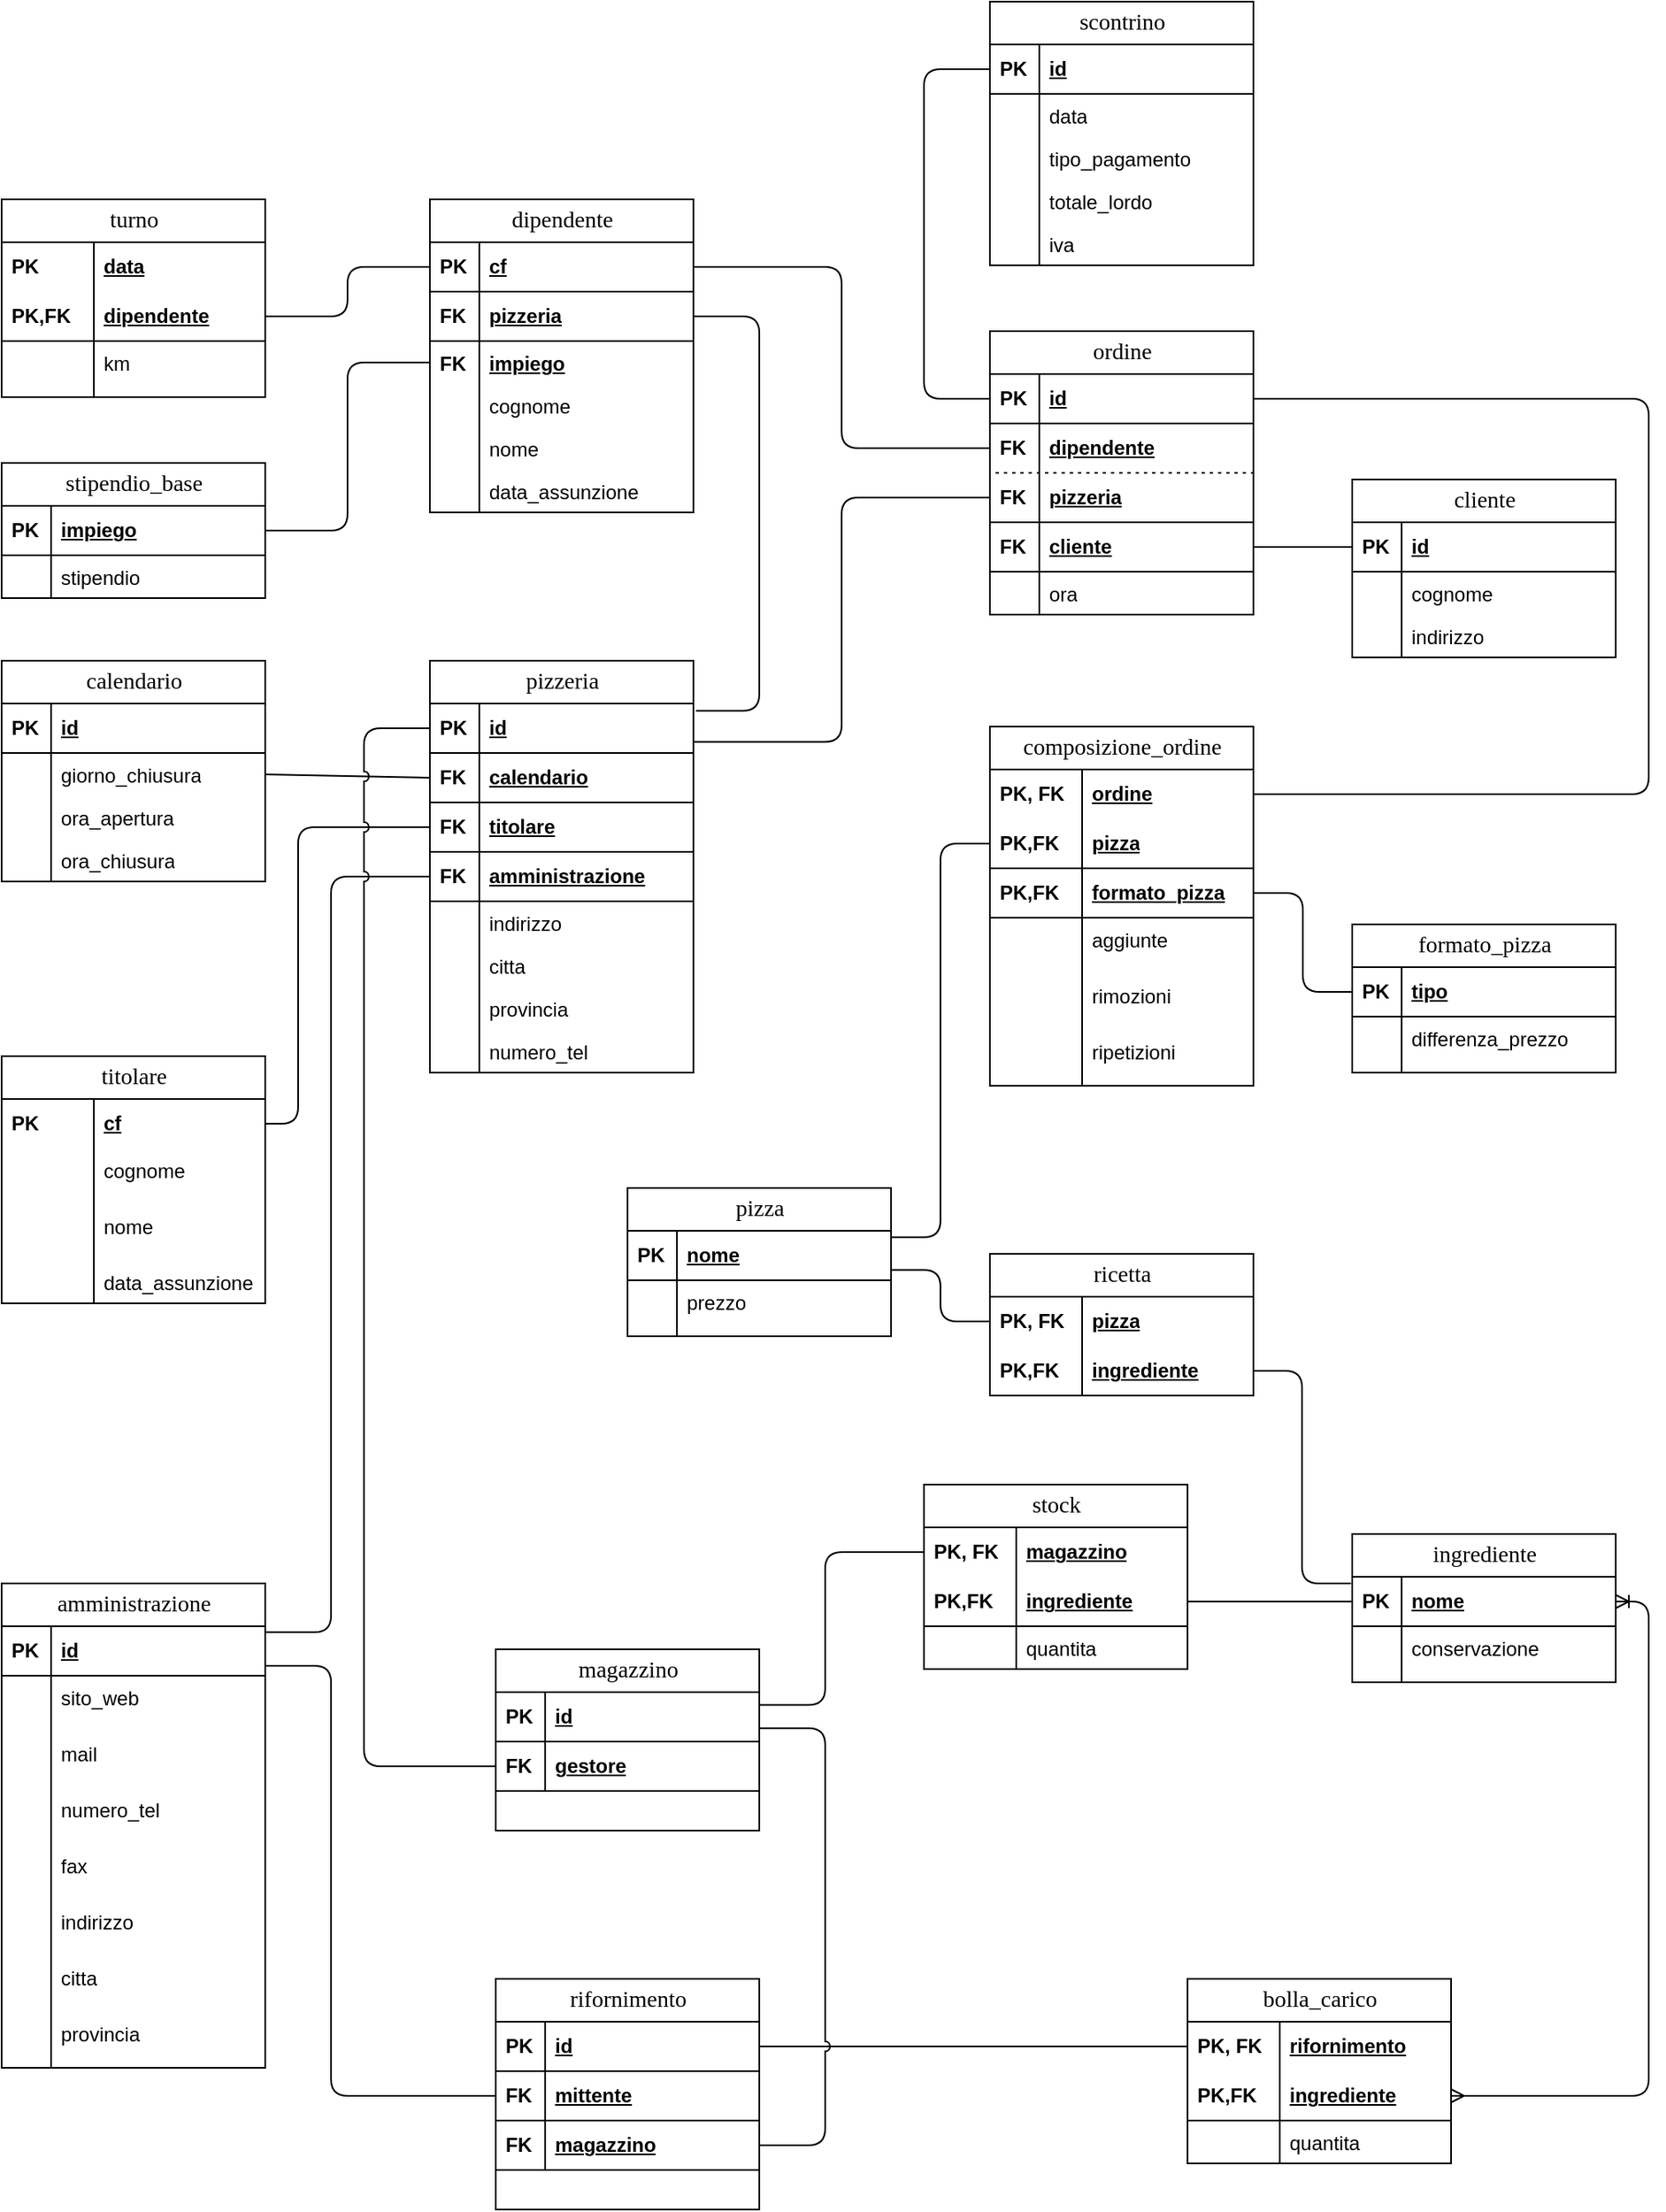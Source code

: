 <mxfile version="13.9.9" type="device"><diagram name="Page-1" id="e56a1550-8fbb-45ad-956c-1786394a9013"><mxGraphModel dx="1344" dy="1612" grid="1" gridSize="10" guides="1" tooltips="1" connect="1" arrows="1" fold="1" page="1" pageScale="1" pageWidth="1100" pageHeight="850" background="#FFFFFF" math="0" shadow="0"><root><mxCell id="0"/><mxCell id="1" parent="0"/><mxCell id="Q5TuF6wwAWgAhjMsxWoo-18" style="rounded=1;orthogonalLoop=1;jettySize=auto;html=1;startArrow=none;startFill=0;endArrow=none;endFill=0;entryX=0;entryY=0.5;entryDx=0;entryDy=0;fontColor=#000000;exitX=1;exitY=0.5;exitDx=0;exitDy=0;" parent="1" source="Q5TuF6wwAWgAhjMsxWoo-19" target="Q5TuF6wwAWgAhjMsxWoo-8" edge="1"><mxGeometry relative="1" as="geometry"><mxPoint x="871.6" y="479.32" as="targetPoint"/><mxPoint x="870" y="240" as="sourcePoint"/></mxGeometry></mxCell><mxCell id="LfmiPrLZ1C6eym1RHCuX-115" style="edgeStyle=elbowEdgeStyle;rounded=1;orthogonalLoop=1;jettySize=auto;html=1;entryX=0;entryY=0.5;entryDx=0;entryDy=0;startArrow=none;startFill=0;endArrow=none;endFill=0;fontColor=#000000;exitX=1.002;exitY=0.774;exitDx=0;exitDy=0;exitPerimeter=0;" parent="1" source="2e49270ec7c68f3f-20" target="LfmiPrLZ1C6eym1RHCuX-116" edge="1"><mxGeometry relative="1" as="geometry"/></mxCell><mxCell id="2e49270ec7c68f3f-19" value="pizzeria" style="swimlane;html=1;fontStyle=0;childLayout=stackLayout;horizontal=1;startSize=26;horizontalStack=0;resizeParent=1;resizeLast=0;collapsible=1;marginBottom=0;swimlaneFillColor=#ffffff;align=center;rounded=0;shadow=0;comic=0;labelBackgroundColor=none;strokeWidth=1;fontFamily=Verdana;fontSize=14;fillColor=#FFFFFF;fontColor=#000000;" parent="1" vertex="1"><mxGeometry x="300" y="400" width="160" height="250" as="geometry"/></mxCell><mxCell id="2e49270ec7c68f3f-20" value="id" style="shape=partialRectangle;top=0;left=0;right=0;bottom=1;html=1;align=left;verticalAlign=middle;fillColor=none;spacingLeft=34;spacingRight=4;whiteSpace=wrap;overflow=hidden;rotatable=0;points=[[0,0.5],[1,0.5]];portConstraint=eastwest;dropTarget=0;fontStyle=5;fontColor=#000000;" parent="2e49270ec7c68f3f-19" vertex="1"><mxGeometry y="26" width="160" height="30" as="geometry"/></mxCell><mxCell id="2e49270ec7c68f3f-21" value="&lt;b&gt;PK&lt;/b&gt;" style="shape=partialRectangle;top=0;left=0;bottom=0;html=1;fillColor=none;align=left;verticalAlign=middle;spacingLeft=4;spacingRight=4;whiteSpace=wrap;overflow=hidden;rotatable=0;points=[];portConstraint=eastwest;part=1;fontColor=#000000;" parent="2e49270ec7c68f3f-20" vertex="1" connectable="0"><mxGeometry width="30" height="30" as="geometry"/></mxCell><mxCell id="LfmiPrLZ1C6eym1RHCuX-57" value="calendario" style="shape=partialRectangle;top=0;left=0;right=0;bottom=1;html=1;align=left;verticalAlign=middle;fillColor=none;spacingLeft=34;spacingRight=4;whiteSpace=wrap;overflow=hidden;rotatable=0;points=[[0,0.5],[1,0.5]];portConstraint=eastwest;dropTarget=0;fontStyle=5;fontColor=#000000;" parent="2e49270ec7c68f3f-19" vertex="1"><mxGeometry y="56" width="160" height="30" as="geometry"/></mxCell><mxCell id="LfmiPrLZ1C6eym1RHCuX-58" value="&lt;b&gt;FK&lt;/b&gt;" style="shape=partialRectangle;top=0;left=0;bottom=0;html=1;fillColor=none;align=left;verticalAlign=middle;spacingLeft=4;spacingRight=4;whiteSpace=wrap;overflow=hidden;rotatable=0;points=[];portConstraint=eastwest;part=1;fontColor=#000000;" parent="LfmiPrLZ1C6eym1RHCuX-57" vertex="1" connectable="0"><mxGeometry width="30" height="30" as="geometry"/></mxCell><mxCell id="LfmiPrLZ1C6eym1RHCuX-78" value="titolare" style="shape=partialRectangle;top=0;left=0;right=0;bottom=1;html=1;align=left;verticalAlign=middle;fillColor=none;spacingLeft=34;spacingRight=4;whiteSpace=wrap;overflow=hidden;rotatable=0;points=[[0,0.5],[1,0.5]];portConstraint=eastwest;dropTarget=0;fontStyle=5;fontColor=#000000;" parent="2e49270ec7c68f3f-19" vertex="1"><mxGeometry y="86" width="160" height="30" as="geometry"/></mxCell><mxCell id="LfmiPrLZ1C6eym1RHCuX-79" value="&lt;b&gt;FK&lt;/b&gt;" style="shape=partialRectangle;top=0;left=0;bottom=0;html=1;fillColor=none;align=left;verticalAlign=middle;spacingLeft=4;spacingRight=4;whiteSpace=wrap;overflow=hidden;rotatable=0;points=[];portConstraint=eastwest;part=1;fontColor=#000000;" parent="LfmiPrLZ1C6eym1RHCuX-78" vertex="1" connectable="0"><mxGeometry width="30" height="30" as="geometry"/></mxCell><mxCell id="Q5TuF6wwAWgAhjMsxWoo-41" value="amministrazione" style="shape=partialRectangle;top=0;left=0;right=0;bottom=1;html=1;align=left;verticalAlign=middle;fillColor=none;spacingLeft=34;spacingRight=4;whiteSpace=wrap;overflow=hidden;rotatable=0;points=[[0,0.5],[1,0.5]];portConstraint=eastwest;dropTarget=0;fontStyle=5;fontColor=#000000;" parent="2e49270ec7c68f3f-19" vertex="1"><mxGeometry y="116" width="160" height="30" as="geometry"/></mxCell><mxCell id="Q5TuF6wwAWgAhjMsxWoo-42" value="&lt;b&gt;FK&lt;/b&gt;" style="shape=partialRectangle;top=0;left=0;bottom=0;html=1;fillColor=none;align=left;verticalAlign=middle;spacingLeft=4;spacingRight=4;whiteSpace=wrap;overflow=hidden;rotatable=0;points=[];portConstraint=eastwest;part=1;fontColor=#000000;" parent="Q5TuF6wwAWgAhjMsxWoo-41" vertex="1" connectable="0"><mxGeometry width="30" height="30" as="geometry"/></mxCell><mxCell id="2e49270ec7c68f3f-22" value="indirizzo" style="shape=partialRectangle;top=0;left=0;right=0;bottom=0;html=1;align=left;verticalAlign=top;fillColor=none;spacingLeft=34;spacingRight=4;whiteSpace=wrap;overflow=hidden;rotatable=0;points=[[0,0.5],[1,0.5]];portConstraint=eastwest;dropTarget=0;fontColor=#000000;" parent="2e49270ec7c68f3f-19" vertex="1"><mxGeometry y="146" width="160" height="26" as="geometry"/></mxCell><mxCell id="2e49270ec7c68f3f-23" value="" style="shape=partialRectangle;top=0;left=0;bottom=0;html=1;fillColor=none;align=left;verticalAlign=top;spacingLeft=4;spacingRight=4;whiteSpace=wrap;overflow=hidden;rotatable=0;points=[];portConstraint=eastwest;part=1;fontColor=#000000;" parent="2e49270ec7c68f3f-22" vertex="1" connectable="0"><mxGeometry width="30" height="26" as="geometry"/></mxCell><mxCell id="2e49270ec7c68f3f-24" value="citta" style="shape=partialRectangle;top=0;left=0;right=0;bottom=0;html=1;align=left;verticalAlign=top;fillColor=none;spacingLeft=34;spacingRight=4;whiteSpace=wrap;overflow=hidden;rotatable=0;points=[[0,0.5],[1,0.5]];portConstraint=eastwest;dropTarget=0;fontColor=#000000;" parent="2e49270ec7c68f3f-19" vertex="1"><mxGeometry y="172" width="160" height="26" as="geometry"/></mxCell><mxCell id="2e49270ec7c68f3f-25" value="" style="shape=partialRectangle;top=0;left=0;bottom=0;html=1;fillColor=none;align=left;verticalAlign=top;spacingLeft=4;spacingRight=4;whiteSpace=wrap;overflow=hidden;rotatable=0;points=[];portConstraint=eastwest;part=1;fontColor=#000000;" parent="2e49270ec7c68f3f-24" vertex="1" connectable="0"><mxGeometry width="30" height="26" as="geometry"/></mxCell><mxCell id="2e49270ec7c68f3f-26" value="provincia" style="shape=partialRectangle;top=0;left=0;right=0;bottom=0;html=1;align=left;verticalAlign=top;fillColor=none;spacingLeft=34;spacingRight=4;whiteSpace=wrap;overflow=hidden;rotatable=0;points=[[0,0.5],[1,0.5]];portConstraint=eastwest;dropTarget=0;fontColor=#000000;" parent="2e49270ec7c68f3f-19" vertex="1"><mxGeometry y="198" width="160" height="26" as="geometry"/></mxCell><mxCell id="2e49270ec7c68f3f-27" value="" style="shape=partialRectangle;top=0;left=0;bottom=0;html=1;fillColor=none;align=left;verticalAlign=top;spacingLeft=4;spacingRight=4;whiteSpace=wrap;overflow=hidden;rotatable=0;points=[];portConstraint=eastwest;part=1;fontColor=#000000;" parent="2e49270ec7c68f3f-26" vertex="1" connectable="0"><mxGeometry width="30" height="26" as="geometry"/></mxCell><mxCell id="LfmiPrLZ1C6eym1RHCuX-39" value="numero_tel" style="shape=partialRectangle;top=0;left=0;right=0;bottom=0;html=1;align=left;verticalAlign=top;fillColor=none;spacingLeft=34;spacingRight=4;whiteSpace=wrap;overflow=hidden;rotatable=0;points=[[0,0.5],[1,0.5]];portConstraint=eastwest;dropTarget=0;fontColor=#000000;" parent="2e49270ec7c68f3f-19" vertex="1"><mxGeometry y="224" width="160" height="26" as="geometry"/></mxCell><mxCell id="LfmiPrLZ1C6eym1RHCuX-40" value="" style="shape=partialRectangle;top=0;left=0;bottom=0;html=1;fillColor=none;align=left;verticalAlign=top;spacingLeft=4;spacingRight=4;whiteSpace=wrap;overflow=hidden;rotatable=0;points=[];portConstraint=eastwest;part=1;fontColor=#000000;" parent="LfmiPrLZ1C6eym1RHCuX-39" vertex="1" connectable="0"><mxGeometry width="30" height="26" as="geometry"/></mxCell><mxCell id="2e49270ec7c68f3f-91" value="" style="html=1;endArrow=none;endFill=0;labelBackgroundColor=none;fontFamily=Verdana;fontSize=14;entryX=0;entryY=0.5;startArrow=none;startFill=0;entryDx=0;entryDy=0;exitX=1;exitY=0.5;exitDx=0;exitDy=0;edgeStyle=elbowEdgeStyle;fontColor=#000000;" parent="1" source="LfmiPrLZ1C6eym1RHCuX-8" target="LfmiPrLZ1C6eym1RHCuX-13" edge="1"><mxGeometry width="100" height="100" relative="1" as="geometry"><mxPoint x="220" y="120" as="sourcePoint"/><mxPoint x="300" y="161" as="targetPoint"/><Array as="points"><mxPoint x="250" y="150"/><mxPoint x="250" y="140"/></Array></mxGeometry></mxCell><mxCell id="LfmiPrLZ1C6eym1RHCuX-5" value="turno" style="swimlane;html=1;fontStyle=0;childLayout=stackLayout;horizontal=1;startSize=26;horizontalStack=0;resizeParent=1;resizeLast=0;collapsible=1;marginBottom=0;swimlaneFillColor=#ffffff;align=center;rounded=0;shadow=0;comic=0;labelBackgroundColor=none;strokeWidth=1;fontFamily=Verdana;fontSize=14;fillColor=#FFFFFF;fontColor=#000000;" parent="1" vertex="1"><mxGeometry x="40" y="120" width="160" height="120" as="geometry"/></mxCell><mxCell id="LfmiPrLZ1C6eym1RHCuX-6" value="data" style="shape=partialRectangle;top=0;left=0;right=0;bottom=0;html=1;align=left;verticalAlign=middle;fillColor=none;spacingLeft=60;spacingRight=4;whiteSpace=wrap;overflow=hidden;rotatable=0;points=[[0,0.5],[1,0.5]];portConstraint=eastwest;dropTarget=0;fontStyle=5;fontColor=#000000;" parent="LfmiPrLZ1C6eym1RHCuX-5" vertex="1"><mxGeometry y="26" width="160" height="30" as="geometry"/></mxCell><mxCell id="LfmiPrLZ1C6eym1RHCuX-7" value="PK" style="shape=partialRectangle;fontStyle=1;top=0;left=0;bottom=0;html=1;fillColor=none;align=left;verticalAlign=middle;spacingLeft=4;spacingRight=4;whiteSpace=wrap;overflow=hidden;rotatable=0;points=[];portConstraint=eastwest;part=1;fontColor=#000000;" parent="LfmiPrLZ1C6eym1RHCuX-6" vertex="1" connectable="0"><mxGeometry width="56" height="30" as="geometry"/></mxCell><mxCell id="LfmiPrLZ1C6eym1RHCuX-8" value="dipendente" style="shape=partialRectangle;top=0;left=0;right=0;bottom=1;html=1;align=left;verticalAlign=middle;fillColor=none;spacingLeft=60;spacingRight=4;whiteSpace=wrap;overflow=hidden;rotatable=0;points=[[0,0.5],[1,0.5]];portConstraint=eastwest;dropTarget=0;fontStyle=5;fontColor=#000000;" parent="LfmiPrLZ1C6eym1RHCuX-5" vertex="1"><mxGeometry y="56" width="160" height="30" as="geometry"/></mxCell><mxCell id="LfmiPrLZ1C6eym1RHCuX-9" value="PK,FK" style="shape=partialRectangle;fontStyle=1;top=0;left=0;bottom=0;html=1;fillColor=none;align=left;verticalAlign=middle;spacingLeft=4;spacingRight=4;whiteSpace=wrap;overflow=hidden;rotatable=0;points=[];portConstraint=eastwest;part=1;fontColor=#000000;" parent="LfmiPrLZ1C6eym1RHCuX-8" vertex="1" connectable="0"><mxGeometry width="56" height="30" as="geometry"/></mxCell><mxCell id="LfmiPrLZ1C6eym1RHCuX-10" value="km" style="shape=partialRectangle;top=0;left=0;right=0;bottom=0;html=1;align=left;verticalAlign=top;fillColor=none;spacingLeft=60;spacingRight=4;whiteSpace=wrap;overflow=hidden;rotatable=0;points=[[0,0.5],[1,0.5]];portConstraint=eastwest;dropTarget=0;fontColor=#000000;" parent="LfmiPrLZ1C6eym1RHCuX-5" vertex="1"><mxGeometry y="86" width="160" height="34" as="geometry"/></mxCell><mxCell id="LfmiPrLZ1C6eym1RHCuX-11" value="" style="shape=partialRectangle;top=0;left=0;bottom=0;html=1;fillColor=none;align=left;verticalAlign=top;spacingLeft=4;spacingRight=4;whiteSpace=wrap;overflow=hidden;rotatable=0;points=[];portConstraint=eastwest;part=1;fontColor=#000000;" parent="LfmiPrLZ1C6eym1RHCuX-10" vertex="1" connectable="0"><mxGeometry width="56" height="34" as="geometry"/></mxCell><mxCell id="LfmiPrLZ1C6eym1RHCuX-44" style="edgeStyle=elbowEdgeStyle;rounded=1;orthogonalLoop=1;jettySize=auto;html=1;startArrow=none;startFill=0;endArrow=none;endFill=0;entryX=1.01;entryY=0.144;entryDx=0;entryDy=0;fontColor=#000000;exitX=1;exitY=0.5;exitDx=0;exitDy=0;elbow=vertical;entryPerimeter=0;" parent="1" source="LfmiPrLZ1C6eym1RHCuX-31" target="2e49270ec7c68f3f-20" edge="1"><mxGeometry relative="1" as="geometry"><mxPoint x="380" y="360" as="targetPoint"/><Array as="points"><mxPoint x="500" y="441"/><mxPoint x="500" y="340"/></Array></mxGeometry></mxCell><mxCell id="LfmiPrLZ1C6eym1RHCuX-118" style="edgeStyle=elbowEdgeStyle;rounded=1;orthogonalLoop=1;jettySize=auto;html=1;entryX=0;entryY=0.5;entryDx=0;entryDy=0;startArrow=none;startFill=0;endArrow=none;endFill=0;fontColor=#000000;exitX=1;exitY=0.5;exitDx=0;exitDy=0;" parent="1" source="LfmiPrLZ1C6eym1RHCuX-13" target="LfmiPrLZ1C6eym1RHCuX-86" edge="1"><mxGeometry relative="1" as="geometry"/></mxCell><mxCell id="LfmiPrLZ1C6eym1RHCuX-12" value="dipendente" style="swimlane;html=1;fontStyle=0;childLayout=stackLayout;horizontal=1;startSize=26;horizontalStack=0;resizeParent=1;resizeLast=0;collapsible=1;marginBottom=0;swimlaneFillColor=#ffffff;align=center;rounded=0;shadow=0;comic=0;labelBackgroundColor=none;strokeWidth=1;fontFamily=Verdana;fontSize=14;fillColor=#FFFFFF;fontColor=#000000;" parent="1" vertex="1"><mxGeometry x="300" y="120" width="160" height="190" as="geometry"/></mxCell><mxCell id="LfmiPrLZ1C6eym1RHCuX-13" value="cf" style="shape=partialRectangle;top=0;left=0;right=0;bottom=1;html=1;align=left;verticalAlign=middle;fillColor=none;spacingLeft=34;spacingRight=4;whiteSpace=wrap;overflow=hidden;rotatable=0;points=[[0,0.5],[1,0.5]];portConstraint=eastwest;dropTarget=0;fontStyle=5;fontColor=#000000;" parent="LfmiPrLZ1C6eym1RHCuX-12" vertex="1"><mxGeometry y="26" width="160" height="30" as="geometry"/></mxCell><mxCell id="LfmiPrLZ1C6eym1RHCuX-14" value="&lt;b&gt;PK&lt;/b&gt;" style="shape=partialRectangle;top=0;left=0;bottom=0;html=1;fillColor=none;align=left;verticalAlign=middle;spacingLeft=4;spacingRight=4;whiteSpace=wrap;overflow=hidden;rotatable=0;points=[];portConstraint=eastwest;part=1;fontColor=#000000;" parent="LfmiPrLZ1C6eym1RHCuX-13" vertex="1" connectable="0"><mxGeometry width="30" height="30" as="geometry"/></mxCell><mxCell id="LfmiPrLZ1C6eym1RHCuX-31" value="pizzeria" style="shape=partialRectangle;top=0;left=0;right=0;bottom=1;html=1;align=left;verticalAlign=middle;fillColor=none;spacingLeft=34;spacingRight=4;whiteSpace=wrap;overflow=hidden;rotatable=0;points=[[0,0.5],[1,0.5]];portConstraint=eastwest;dropTarget=0;fontStyle=5;fontColor=#000000;" parent="LfmiPrLZ1C6eym1RHCuX-12" vertex="1"><mxGeometry y="56" width="160" height="30" as="geometry"/></mxCell><mxCell id="LfmiPrLZ1C6eym1RHCuX-32" value="&lt;b&gt;FK&lt;/b&gt;" style="shape=partialRectangle;top=0;left=0;bottom=0;html=1;fillColor=none;align=left;verticalAlign=middle;spacingLeft=4;spacingRight=4;whiteSpace=wrap;overflow=hidden;rotatable=0;points=[];portConstraint=eastwest;part=1;fontColor=#000000;" parent="LfmiPrLZ1C6eym1RHCuX-31" vertex="1" connectable="0"><mxGeometry width="30" height="30" as="geometry"/></mxCell><mxCell id="LfmiPrLZ1C6eym1RHCuX-25" value="&lt;b&gt;&lt;u&gt;impiego&lt;/u&gt;&lt;/b&gt;" style="shape=partialRectangle;top=0;left=0;right=0;bottom=0;html=1;align=left;verticalAlign=top;fillColor=none;spacingLeft=34;spacingRight=4;whiteSpace=wrap;overflow=hidden;rotatable=0;points=[[0,0.5],[1,0.5]];portConstraint=eastwest;dropTarget=0;fontColor=#000000;" parent="LfmiPrLZ1C6eym1RHCuX-12" vertex="1"><mxGeometry y="86" width="160" height="26" as="geometry"/></mxCell><mxCell id="LfmiPrLZ1C6eym1RHCuX-26" value="&lt;b&gt;FK&lt;/b&gt;" style="shape=partialRectangle;top=0;left=0;bottom=0;html=1;fillColor=none;align=left;verticalAlign=top;spacingLeft=4;spacingRight=4;whiteSpace=wrap;overflow=hidden;rotatable=0;points=[];portConstraint=eastwest;part=1;fontColor=#000000;" parent="LfmiPrLZ1C6eym1RHCuX-25" vertex="1" connectable="0"><mxGeometry width="30" height="26" as="geometry"/></mxCell><mxCell id="LfmiPrLZ1C6eym1RHCuX-17" value="cognome" style="shape=partialRectangle;top=0;left=0;right=0;bottom=0;html=1;align=left;verticalAlign=top;fillColor=none;spacingLeft=34;spacingRight=4;whiteSpace=wrap;overflow=hidden;rotatable=0;points=[[0,0.5],[1,0.5]];portConstraint=eastwest;dropTarget=0;fontColor=#000000;" parent="LfmiPrLZ1C6eym1RHCuX-12" vertex="1"><mxGeometry y="112" width="160" height="26" as="geometry"/></mxCell><mxCell id="LfmiPrLZ1C6eym1RHCuX-18" value="" style="shape=partialRectangle;top=0;left=0;bottom=0;html=1;fillColor=none;align=left;verticalAlign=top;spacingLeft=4;spacingRight=4;whiteSpace=wrap;overflow=hidden;rotatable=0;points=[];portConstraint=eastwest;part=1;fontColor=#000000;" parent="LfmiPrLZ1C6eym1RHCuX-17" vertex="1" connectable="0"><mxGeometry width="30" height="26" as="geometry"/></mxCell><mxCell id="LfmiPrLZ1C6eym1RHCuX-15" value="nome" style="shape=partialRectangle;top=0;left=0;right=0;bottom=0;html=1;align=left;verticalAlign=top;fillColor=none;spacingLeft=34;spacingRight=4;whiteSpace=wrap;overflow=hidden;rotatable=0;points=[[0,0.5],[1,0.5]];portConstraint=eastwest;dropTarget=0;fontColor=#000000;" parent="LfmiPrLZ1C6eym1RHCuX-12" vertex="1"><mxGeometry y="138" width="160" height="26" as="geometry"/></mxCell><mxCell id="LfmiPrLZ1C6eym1RHCuX-16" value="" style="shape=partialRectangle;top=0;left=0;bottom=0;html=1;fillColor=none;align=left;verticalAlign=top;spacingLeft=4;spacingRight=4;whiteSpace=wrap;overflow=hidden;rotatable=0;points=[];portConstraint=eastwest;part=1;fontColor=#000000;" parent="LfmiPrLZ1C6eym1RHCuX-15" vertex="1" connectable="0"><mxGeometry width="30" height="26" as="geometry"/></mxCell><mxCell id="LfmiPrLZ1C6eym1RHCuX-19" value="data_assunzione" style="shape=partialRectangle;top=0;left=0;right=0;bottom=0;html=1;align=left;verticalAlign=top;fillColor=none;spacingLeft=34;spacingRight=4;whiteSpace=wrap;overflow=hidden;rotatable=0;points=[[0,0.5],[1,0.5]];portConstraint=eastwest;dropTarget=0;fontColor=#000000;" parent="LfmiPrLZ1C6eym1RHCuX-12" vertex="1"><mxGeometry y="164" width="160" height="26" as="geometry"/></mxCell><mxCell id="LfmiPrLZ1C6eym1RHCuX-20" value="" style="shape=partialRectangle;top=0;left=0;bottom=0;html=1;fillColor=none;align=left;verticalAlign=top;spacingLeft=4;spacingRight=4;whiteSpace=wrap;overflow=hidden;rotatable=0;points=[];portConstraint=eastwest;part=1;fontColor=#000000;" parent="LfmiPrLZ1C6eym1RHCuX-19" vertex="1" connectable="0"><mxGeometry width="30" height="26" as="geometry"/></mxCell><mxCell id="LfmiPrLZ1C6eym1RHCuX-45" value="calendario" style="swimlane;html=1;fontStyle=0;childLayout=stackLayout;horizontal=1;startSize=26;horizontalStack=0;resizeParent=1;resizeLast=0;collapsible=1;marginBottom=0;swimlaneFillColor=#ffffff;align=center;rounded=0;shadow=0;comic=0;labelBackgroundColor=none;strokeWidth=1;fontFamily=Verdana;fontSize=14;fillColor=#FFFFFF;fontColor=#000000;" parent="1" vertex="1"><mxGeometry x="40" y="400" width="160" height="134" as="geometry"/></mxCell><mxCell id="LfmiPrLZ1C6eym1RHCuX-46" value="id" style="shape=partialRectangle;top=0;left=0;right=0;bottom=1;html=1;align=left;verticalAlign=middle;fillColor=none;spacingLeft=34;spacingRight=4;whiteSpace=wrap;overflow=hidden;rotatable=0;points=[[0,0.5],[1,0.5]];portConstraint=eastwest;dropTarget=0;fontStyle=5;fontColor=#000000;" parent="LfmiPrLZ1C6eym1RHCuX-45" vertex="1"><mxGeometry y="26" width="160" height="30" as="geometry"/></mxCell><mxCell id="LfmiPrLZ1C6eym1RHCuX-47" value="&lt;b&gt;PK&lt;/b&gt;" style="shape=partialRectangle;top=0;left=0;bottom=0;html=1;fillColor=none;align=left;verticalAlign=middle;spacingLeft=4;spacingRight=4;whiteSpace=wrap;overflow=hidden;rotatable=0;points=[];portConstraint=eastwest;part=1;fontColor=#000000;" parent="LfmiPrLZ1C6eym1RHCuX-46" vertex="1" connectable="0"><mxGeometry width="30" height="30" as="geometry"/></mxCell><mxCell id="LfmiPrLZ1C6eym1RHCuX-48" value="giorno_chiusura" style="shape=partialRectangle;top=0;left=0;right=0;bottom=0;html=1;align=left;verticalAlign=top;fillColor=none;spacingLeft=34;spacingRight=4;whiteSpace=wrap;overflow=hidden;rotatable=0;points=[[0,0.5],[1,0.5]];portConstraint=eastwest;dropTarget=0;fontColor=#000000;" parent="LfmiPrLZ1C6eym1RHCuX-45" vertex="1"><mxGeometry y="56" width="160" height="26" as="geometry"/></mxCell><mxCell id="LfmiPrLZ1C6eym1RHCuX-49" value="" style="shape=partialRectangle;top=0;left=0;bottom=0;html=1;fillColor=none;align=left;verticalAlign=top;spacingLeft=4;spacingRight=4;whiteSpace=wrap;overflow=hidden;rotatable=0;points=[];portConstraint=eastwest;part=1;fontColor=#000000;" parent="LfmiPrLZ1C6eym1RHCuX-48" vertex="1" connectable="0"><mxGeometry width="30" height="26" as="geometry"/></mxCell><mxCell id="LfmiPrLZ1C6eym1RHCuX-50" value="ora_apertura" style="shape=partialRectangle;top=0;left=0;right=0;bottom=0;html=1;align=left;verticalAlign=top;fillColor=none;spacingLeft=34;spacingRight=4;whiteSpace=wrap;overflow=hidden;rotatable=0;points=[[0,0.5],[1,0.5]];portConstraint=eastwest;dropTarget=0;fontColor=#000000;" parent="LfmiPrLZ1C6eym1RHCuX-45" vertex="1"><mxGeometry y="82" width="160" height="26" as="geometry"/></mxCell><mxCell id="LfmiPrLZ1C6eym1RHCuX-51" value="" style="shape=partialRectangle;top=0;left=0;bottom=0;html=1;fillColor=none;align=left;verticalAlign=top;spacingLeft=4;spacingRight=4;whiteSpace=wrap;overflow=hidden;rotatable=0;points=[];portConstraint=eastwest;part=1;fontColor=#000000;" parent="LfmiPrLZ1C6eym1RHCuX-50" vertex="1" connectable="0"><mxGeometry width="30" height="26" as="geometry"/></mxCell><mxCell id="LfmiPrLZ1C6eym1RHCuX-52" value="ora_chiusura" style="shape=partialRectangle;top=0;left=0;right=0;bottom=0;html=1;align=left;verticalAlign=top;fillColor=none;spacingLeft=34;spacingRight=4;whiteSpace=wrap;overflow=hidden;rotatable=0;points=[[0,0.5],[1,0.5]];portConstraint=eastwest;dropTarget=0;fontColor=#000000;" parent="LfmiPrLZ1C6eym1RHCuX-45" vertex="1"><mxGeometry y="108" width="160" height="26" as="geometry"/></mxCell><mxCell id="LfmiPrLZ1C6eym1RHCuX-53" value="" style="shape=partialRectangle;top=0;left=0;bottom=0;html=1;fillColor=none;align=left;verticalAlign=top;spacingLeft=4;spacingRight=4;whiteSpace=wrap;overflow=hidden;rotatable=0;points=[];portConstraint=eastwest;part=1;fontColor=#000000;" parent="LfmiPrLZ1C6eym1RHCuX-52" vertex="1" connectable="0"><mxGeometry width="30" height="26" as="geometry"/></mxCell><mxCell id="LfmiPrLZ1C6eym1RHCuX-56" style="rounded=1;orthogonalLoop=1;jettySize=auto;html=1;exitX=1;exitY=0.5;exitDx=0;exitDy=0;entryX=0;entryY=0.5;entryDx=0;entryDy=0;startArrow=none;startFill=0;endArrow=none;endFill=0;fontColor=#000000;" parent="1" source="LfmiPrLZ1C6eym1RHCuX-48" target="LfmiPrLZ1C6eym1RHCuX-57" edge="1"><mxGeometry relative="1" as="geometry"/></mxCell><mxCell id="LfmiPrLZ1C6eym1RHCuX-70" style="edgeStyle=elbowEdgeStyle;rounded=1;orthogonalLoop=1;jettySize=auto;html=1;entryX=0;entryY=0.5;entryDx=0;entryDy=0;startArrow=none;startFill=0;endArrow=none;endFill=0;fontColor=#000000;" parent="1" source="LfmiPrLZ1C6eym1RHCuX-59" target="LfmiPrLZ1C6eym1RHCuX-25" edge="1"><mxGeometry relative="1" as="geometry"/></mxCell><mxCell id="LfmiPrLZ1C6eym1RHCuX-59" value="stipendio_base" style="swimlane;html=1;fontStyle=0;childLayout=stackLayout;horizontal=1;startSize=26;horizontalStack=0;resizeParent=1;resizeLast=0;collapsible=1;marginBottom=0;swimlaneFillColor=#ffffff;align=center;rounded=0;shadow=0;comic=0;labelBackgroundColor=none;strokeWidth=1;fontFamily=Verdana;fontSize=14;swimlaneLine=1;fillColor=#FFFFFF;fontColor=#000000;" parent="1" vertex="1"><mxGeometry x="40" y="280" width="160" height="82" as="geometry"/></mxCell><mxCell id="LfmiPrLZ1C6eym1RHCuX-60" value="impiego" style="shape=partialRectangle;top=0;left=0;right=0;bottom=1;html=1;align=left;verticalAlign=middle;fillColor=none;spacingLeft=34;spacingRight=4;whiteSpace=wrap;overflow=hidden;rotatable=0;points=[[0,0.5],[1,0.5]];portConstraint=eastwest;dropTarget=0;fontStyle=5;fontColor=#000000;" parent="LfmiPrLZ1C6eym1RHCuX-59" vertex="1"><mxGeometry y="26" width="160" height="30" as="geometry"/></mxCell><mxCell id="LfmiPrLZ1C6eym1RHCuX-61" value="&lt;b&gt;PK&lt;/b&gt;" style="shape=partialRectangle;top=0;left=0;bottom=0;html=1;fillColor=none;align=left;verticalAlign=middle;spacingLeft=4;spacingRight=4;whiteSpace=wrap;overflow=hidden;rotatable=0;points=[];portConstraint=eastwest;part=1;fontColor=#000000;" parent="LfmiPrLZ1C6eym1RHCuX-60" vertex="1" connectable="0"><mxGeometry width="30" height="30" as="geometry"/></mxCell><mxCell id="LfmiPrLZ1C6eym1RHCuX-62" value="stipendio" style="shape=partialRectangle;top=0;left=0;right=0;bottom=0;html=1;align=left;verticalAlign=top;fillColor=none;spacingLeft=34;spacingRight=4;whiteSpace=wrap;overflow=hidden;rotatable=0;points=[[0,0.5],[1,0.5]];portConstraint=eastwest;dropTarget=0;fontColor=#000000;" parent="LfmiPrLZ1C6eym1RHCuX-59" vertex="1"><mxGeometry y="56" width="160" height="26" as="geometry"/></mxCell><mxCell id="LfmiPrLZ1C6eym1RHCuX-63" value="" style="shape=partialRectangle;top=0;left=0;bottom=0;html=1;fillColor=none;align=left;verticalAlign=top;spacingLeft=4;spacingRight=4;whiteSpace=wrap;overflow=hidden;rotatable=0;points=[];portConstraint=eastwest;part=1;fontColor=#000000;" parent="LfmiPrLZ1C6eym1RHCuX-62" vertex="1" connectable="0"><mxGeometry width="30" height="26" as="geometry"/></mxCell><mxCell id="LfmiPrLZ1C6eym1RHCuX-80" style="edgeStyle=elbowEdgeStyle;rounded=1;orthogonalLoop=1;jettySize=auto;html=1;entryX=0;entryY=0.5;entryDx=0;entryDy=0;startArrow=none;startFill=0;endArrow=none;endFill=0;fontColor=#000000;exitX=1;exitY=0.5;exitDx=0;exitDy=0;" parent="1" source="LfmiPrLZ1C6eym1RHCuX-72" target="LfmiPrLZ1C6eym1RHCuX-78" edge="1"><mxGeometry relative="1" as="geometry"><Array as="points"><mxPoint x="220" y="630"/><mxPoint x="240" y="630"/></Array></mxGeometry></mxCell><mxCell id="LfmiPrLZ1C6eym1RHCuX-71" value="titolare" style="swimlane;html=1;fontStyle=0;childLayout=stackLayout;horizontal=1;startSize=26;horizontalStack=0;resizeParent=1;resizeLast=0;collapsible=1;marginBottom=0;swimlaneFillColor=#ffffff;align=center;rounded=0;shadow=0;comic=0;labelBackgroundColor=none;strokeWidth=1;fontFamily=Verdana;fontSize=14;fillColor=#FFFFFF;fontColor=#000000;" parent="1" vertex="1"><mxGeometry x="40" y="640" width="160" height="150" as="geometry"/></mxCell><mxCell id="LfmiPrLZ1C6eym1RHCuX-72" value="cf" style="shape=partialRectangle;top=0;left=0;right=0;bottom=0;html=1;align=left;verticalAlign=middle;fillColor=none;spacingLeft=60;spacingRight=4;whiteSpace=wrap;overflow=hidden;rotatable=0;points=[[0,0.5],[1,0.5]];portConstraint=eastwest;dropTarget=0;fontStyle=5;fontColor=#000000;" parent="LfmiPrLZ1C6eym1RHCuX-71" vertex="1"><mxGeometry y="26" width="160" height="30" as="geometry"/></mxCell><mxCell id="LfmiPrLZ1C6eym1RHCuX-73" value="PK" style="shape=partialRectangle;fontStyle=1;top=0;left=0;bottom=0;html=1;fillColor=none;align=left;verticalAlign=middle;spacingLeft=4;spacingRight=4;whiteSpace=wrap;overflow=hidden;rotatable=0;points=[];portConstraint=eastwest;part=1;fontColor=#000000;" parent="LfmiPrLZ1C6eym1RHCuX-72" vertex="1" connectable="0"><mxGeometry width="56" height="30" as="geometry"/></mxCell><mxCell id="Q5TuF6wwAWgAhjMsxWoo-1" value="&lt;div&gt;&lt;span&gt;cognome&lt;/span&gt;&lt;span style=&quot;color: rgba(0 , 0 , 0 , 0) ; font-family: monospace ; font-size: 0px&quot;&gt;%3CmxGraphModel%3E%3Croot%3E%3CmxCell%20id%3D%220%22%2F%3E%3CmxCell%20id%3D%221%22%20parent%3D%220%22%2F%3E%3CmxCell%20id%3D%222%22%20value%3D%22km%22%20style%3D%22shape%3DpartialRectangle%3Btop%3D0%3Bleft%3D0%3Bright%3D0%3Bbottom%3D0%3Bhtml%3D1%3Balign%3Dleft%3BverticalAlign%3Dtop%3BfillColor%3Dnone%3BspacingLeft%3D60%3BspacingRight%3D4%3BwhiteSpace%3Dwrap%3Boverflow%3Dhidden%3Brotatable%3D0%3Bpoints%3D%5B%5B0%2C0.5%5D%2C%5B1%2C0.5%5D%5D%3BportConstraint%3Deastwest%3BdropTarget%3D0%3BstrokeColor%3D%23FFFFFF%3BfontColor%3D%23000000%3B%22%20vertex%3D%221%22%20parent%3D%221%22%3E%3CmxGeometry%20x%3D%2240%22%20y%3D%22726%22%20width%3D%22160%22%20height%3D%2234%22%20as%3D%22geometry%22%2F%3E%3C%2FmxCell%3E%3CmxCell%20id%3D%223%22%20value%3D%22%22%20style%3D%22shape%3DpartialRectangle%3Btop%3D0%3Bleft%3D0%3Bbottom%3D0%3Bhtml%3D1%3BfillColor%3Dnone%3Balign%3Dleft%3BverticalAlign%3Dtop%3BspacingLeft%3D4%3BspacingRight%3D4%3BwhiteSpace%3Dwrap%3Boverflow%3Dhidden%3Brotatable%3D0%3Bpoints%3D%5B%5D%3BportConstraint%3Deastwest%3Bpart%3D1%3BstrokeColor%3D%23FFFFFF%3BfontColor%3D%23000000%3B%22%20vertex%3D%221%22%20connectable%3D%220%22%20parent%3D%222%22%3E%3CmxGeometry%20width%3D%2256%22%20height%3D%2234%22%20as%3D%22geometry%22%2F%3E%3C%2FmxCell%3E%3C%2Froot%3E%3C%2FmxGraphModel%3E&lt;/span&gt;&lt;/div&gt;" style="shape=partialRectangle;top=0;left=0;right=0;bottom=0;html=1;align=left;verticalAlign=top;fillColor=none;spacingLeft=60;spacingRight=4;whiteSpace=wrap;overflow=hidden;rotatable=0;points=[[0,0.5],[1,0.5]];portConstraint=eastwest;dropTarget=0;fontColor=#000000;" parent="LfmiPrLZ1C6eym1RHCuX-71" vertex="1"><mxGeometry y="56" width="160" height="34" as="geometry"/></mxCell><mxCell id="Q5TuF6wwAWgAhjMsxWoo-2" value="" style="shape=partialRectangle;top=0;left=0;bottom=0;html=1;fillColor=none;align=left;verticalAlign=top;spacingLeft=4;spacingRight=4;whiteSpace=wrap;overflow=hidden;rotatable=0;points=[];portConstraint=eastwest;part=1;fontColor=#000000;" parent="Q5TuF6wwAWgAhjMsxWoo-1" vertex="1" connectable="0"><mxGeometry width="56" height="34" as="geometry"/></mxCell><mxCell id="Q5TuF6wwAWgAhjMsxWoo-3" value="&lt;div&gt;nome&lt;/div&gt;" style="shape=partialRectangle;top=0;left=0;right=0;bottom=0;html=1;align=left;verticalAlign=top;fillColor=none;spacingLeft=60;spacingRight=4;whiteSpace=wrap;overflow=hidden;rotatable=0;points=[[0,0.5],[1,0.5]];portConstraint=eastwest;dropTarget=0;fontColor=#000000;" parent="LfmiPrLZ1C6eym1RHCuX-71" vertex="1"><mxGeometry y="90" width="160" height="34" as="geometry"/></mxCell><mxCell id="Q5TuF6wwAWgAhjMsxWoo-4" value="" style="shape=partialRectangle;top=0;left=0;bottom=0;html=1;fillColor=none;align=left;verticalAlign=top;spacingLeft=4;spacingRight=4;whiteSpace=wrap;overflow=hidden;rotatable=0;points=[];portConstraint=eastwest;part=1;fontColor=#000000;" parent="Q5TuF6wwAWgAhjMsxWoo-3" vertex="1" connectable="0"><mxGeometry width="56" height="34" as="geometry"/></mxCell><mxCell id="LfmiPrLZ1C6eym1RHCuX-76" value="data_assunzione" style="shape=partialRectangle;top=0;left=0;right=0;bottom=0;html=1;align=left;verticalAlign=top;fillColor=none;spacingLeft=60;spacingRight=4;whiteSpace=wrap;overflow=hidden;rotatable=0;points=[[0,0.5],[1,0.5]];portConstraint=eastwest;dropTarget=0;fontColor=#000000;" parent="LfmiPrLZ1C6eym1RHCuX-71" vertex="1"><mxGeometry y="124" width="160" height="26" as="geometry"/></mxCell><mxCell id="LfmiPrLZ1C6eym1RHCuX-77" value="" style="shape=partialRectangle;top=0;left=0;bottom=0;html=1;fillColor=none;align=left;verticalAlign=top;spacingLeft=4;spacingRight=4;whiteSpace=wrap;overflow=hidden;rotatable=0;points=[];portConstraint=eastwest;part=1;fontColor=#000000;" parent="LfmiPrLZ1C6eym1RHCuX-76" vertex="1" connectable="0"><mxGeometry width="56" height="26" as="geometry"/></mxCell><mxCell id="LfmiPrLZ1C6eym1RHCuX-81" value="ordine" style="swimlane;html=1;fontStyle=0;childLayout=stackLayout;horizontal=1;startSize=26;horizontalStack=0;resizeParent=1;resizeLast=0;collapsible=1;marginBottom=0;swimlaneFillColor=#ffffff;align=center;rounded=0;shadow=0;comic=0;labelBackgroundColor=none;strokeWidth=1;fontFamily=Verdana;fontSize=14;fillColor=#FFFFFF;fontColor=#000000;" parent="1" vertex="1"><mxGeometry x="640" y="200" width="160" height="172" as="geometry"/></mxCell><mxCell id="LfmiPrLZ1C6eym1RHCuX-82" value="id" style="shape=partialRectangle;top=0;left=0;right=0;bottom=1;html=1;align=left;verticalAlign=middle;fillColor=none;spacingLeft=34;spacingRight=4;whiteSpace=wrap;overflow=hidden;rotatable=0;points=[[0,0.5],[1,0.5]];portConstraint=eastwest;dropTarget=0;fontStyle=5;fontColor=#000000;" parent="LfmiPrLZ1C6eym1RHCuX-81" vertex="1"><mxGeometry y="26" width="160" height="30" as="geometry"/></mxCell><mxCell id="LfmiPrLZ1C6eym1RHCuX-83" value="&lt;b&gt;PK&lt;/b&gt;" style="shape=partialRectangle;top=0;left=0;bottom=0;html=1;fillColor=none;align=left;verticalAlign=middle;spacingLeft=4;spacingRight=4;whiteSpace=wrap;overflow=hidden;rotatable=0;points=[];portConstraint=eastwest;part=1;fontColor=#000000;" parent="LfmiPrLZ1C6eym1RHCuX-82" vertex="1" connectable="0"><mxGeometry width="30" height="30" as="geometry"/></mxCell><mxCell id="LfmiPrLZ1C6eym1RHCuX-86" value="dipendente" style="shape=partialRectangle;top=0;left=0;right=0;bottom=1;html=1;align=left;verticalAlign=middle;fillColor=none;spacingLeft=34;spacingRight=4;whiteSpace=wrap;overflow=hidden;rotatable=0;points=[[0,0.5],[1,0.5]];portConstraint=eastwest;dropTarget=0;fontStyle=5;dashed=1;dashPattern=1 4;fontColor=#000000;" parent="LfmiPrLZ1C6eym1RHCuX-81" vertex="1"><mxGeometry y="56" width="160" height="30" as="geometry"/></mxCell><mxCell id="LfmiPrLZ1C6eym1RHCuX-87" value="&lt;b&gt;FK&lt;/b&gt;" style="shape=partialRectangle;top=0;left=0;bottom=0;html=1;fillColor=none;align=left;verticalAlign=middle;spacingLeft=4;spacingRight=4;whiteSpace=wrap;overflow=hidden;rotatable=0;points=[];portConstraint=eastwest;part=1;fontColor=#000000;" parent="LfmiPrLZ1C6eym1RHCuX-86" vertex="1" connectable="0"><mxGeometry width="30" height="30" as="geometry"/></mxCell><mxCell id="LfmiPrLZ1C6eym1RHCuX-116" value="pizzeria" style="shape=partialRectangle;top=0;left=0;right=0;bottom=1;html=1;align=left;verticalAlign=middle;fillColor=none;spacingLeft=34;spacingRight=4;whiteSpace=wrap;overflow=hidden;rotatable=0;points=[[0,0.5],[1,0.5]];portConstraint=eastwest;dropTarget=0;fontStyle=5;strokeWidth=1;fontColor=#000000;" parent="LfmiPrLZ1C6eym1RHCuX-81" vertex="1"><mxGeometry y="86" width="160" height="30" as="geometry"/></mxCell><mxCell id="LfmiPrLZ1C6eym1RHCuX-117" value="&lt;b&gt;FK&lt;/b&gt;" style="shape=partialRectangle;top=0;left=0;bottom=0;html=1;fillColor=none;align=left;verticalAlign=middle;spacingLeft=4;spacingRight=4;whiteSpace=wrap;overflow=hidden;rotatable=0;points=[];portConstraint=eastwest;part=1;fontColor=#000000;" parent="LfmiPrLZ1C6eym1RHCuX-116" vertex="1" connectable="0"><mxGeometry width="30" height="30" as="geometry"/></mxCell><mxCell id="Q5TuF6wwAWgAhjMsxWoo-19" value="cliente" style="shape=partialRectangle;top=0;left=0;right=0;bottom=1;html=1;align=left;verticalAlign=middle;fillColor=none;spacingLeft=34;spacingRight=4;whiteSpace=wrap;overflow=hidden;rotatable=0;points=[[0,0.5],[1,0.5]];portConstraint=eastwest;dropTarget=0;fontStyle=5;strokeWidth=1;fontColor=#000000;" parent="LfmiPrLZ1C6eym1RHCuX-81" vertex="1"><mxGeometry y="116" width="160" height="30" as="geometry"/></mxCell><mxCell id="Q5TuF6wwAWgAhjMsxWoo-20" value="&lt;b&gt;FK&lt;/b&gt;" style="shape=partialRectangle;top=0;left=0;bottom=0;html=1;fillColor=none;align=left;verticalAlign=middle;spacingLeft=4;spacingRight=4;whiteSpace=wrap;overflow=hidden;rotatable=0;points=[];portConstraint=eastwest;part=1;fontColor=#000000;" parent="Q5TuF6wwAWgAhjMsxWoo-19" vertex="1" connectable="0"><mxGeometry width="30" height="30" as="geometry"/></mxCell><mxCell id="LfmiPrLZ1C6eym1RHCuX-88" value="ora" style="shape=partialRectangle;top=0;left=0;right=0;bottom=0;html=1;align=left;verticalAlign=top;fillColor=none;spacingLeft=34;spacingRight=4;whiteSpace=wrap;overflow=hidden;rotatable=0;points=[[0,0.5],[1,0.5]];portConstraint=eastwest;dropTarget=0;fontColor=#000000;" parent="LfmiPrLZ1C6eym1RHCuX-81" vertex="1"><mxGeometry y="146" width="160" height="26" as="geometry"/></mxCell><mxCell id="LfmiPrLZ1C6eym1RHCuX-89" value="" style="shape=partialRectangle;top=0;left=0;bottom=0;html=1;fillColor=none;align=left;verticalAlign=top;spacingLeft=4;spacingRight=4;whiteSpace=wrap;overflow=hidden;rotatable=0;points=[];portConstraint=eastwest;part=1;fontColor=#000000;" parent="LfmiPrLZ1C6eym1RHCuX-88" vertex="1" connectable="0"><mxGeometry width="30" height="26" as="geometry"/></mxCell><mxCell id="LfmiPrLZ1C6eym1RHCuX-114" style="edgeStyle=elbowEdgeStyle;rounded=1;orthogonalLoop=1;jettySize=auto;html=1;entryX=0;entryY=0.5;entryDx=0;entryDy=0;startArrow=none;startFill=0;endArrow=none;endFill=0;fontColor=#000000;exitX=0;exitY=0.5;exitDx=0;exitDy=0;" parent="1" source="LfmiPrLZ1C6eym1RHCuX-98" target="LfmiPrLZ1C6eym1RHCuX-82" edge="1"><mxGeometry relative="1" as="geometry"><Array as="points"><mxPoint x="600" y="130"/><mxPoint x="620" y="170"/></Array></mxGeometry></mxCell><mxCell id="LfmiPrLZ1C6eym1RHCuX-97" value="scontrino" style="swimlane;html=1;fontStyle=0;childLayout=stackLayout;horizontal=1;startSize=26;horizontalStack=0;resizeParent=1;resizeLast=0;collapsible=1;marginBottom=0;swimlaneFillColor=#ffffff;align=center;rounded=0;shadow=0;comic=0;labelBackgroundColor=none;strokeWidth=1;fontFamily=Verdana;fontSize=14;fillColor=#FFFFFF;fontColor=#000000;" parent="1" vertex="1"><mxGeometry x="640" width="160" height="160" as="geometry"/></mxCell><mxCell id="LfmiPrLZ1C6eym1RHCuX-98" value="id" style="shape=partialRectangle;top=0;left=0;right=0;bottom=1;html=1;align=left;verticalAlign=middle;fillColor=none;spacingLeft=34;spacingRight=4;whiteSpace=wrap;overflow=hidden;rotatable=0;points=[[0,0.5],[1,0.5]];portConstraint=eastwest;dropTarget=0;fontStyle=5;fontColor=#000000;" parent="LfmiPrLZ1C6eym1RHCuX-97" vertex="1"><mxGeometry y="26" width="160" height="30" as="geometry"/></mxCell><mxCell id="LfmiPrLZ1C6eym1RHCuX-99" value="&lt;b&gt;PK&lt;/b&gt;" style="shape=partialRectangle;top=0;left=0;bottom=0;html=1;fillColor=none;align=left;verticalAlign=middle;spacingLeft=4;spacingRight=4;whiteSpace=wrap;overflow=hidden;rotatable=0;points=[];portConstraint=eastwest;part=1;fontColor=#000000;" parent="LfmiPrLZ1C6eym1RHCuX-98" vertex="1" connectable="0"><mxGeometry width="30" height="30" as="geometry"/></mxCell><mxCell id="LfmiPrLZ1C6eym1RHCuX-102" value="data" style="shape=partialRectangle;top=0;left=0;right=0;bottom=0;html=1;align=left;verticalAlign=top;fillColor=none;spacingLeft=34;spacingRight=4;whiteSpace=wrap;overflow=hidden;rotatable=0;points=[[0,0.5],[1,0.5]];portConstraint=eastwest;dropTarget=0;fontColor=#000000;" parent="LfmiPrLZ1C6eym1RHCuX-97" vertex="1"><mxGeometry y="56" width="160" height="26" as="geometry"/></mxCell><mxCell id="LfmiPrLZ1C6eym1RHCuX-103" value="" style="shape=partialRectangle;top=0;left=0;bottom=0;html=1;fillColor=none;align=left;verticalAlign=top;spacingLeft=4;spacingRight=4;whiteSpace=wrap;overflow=hidden;rotatable=0;points=[];portConstraint=eastwest;part=1;fontColor=#000000;" parent="LfmiPrLZ1C6eym1RHCuX-102" vertex="1" connectable="0"><mxGeometry width="30" height="26" as="geometry"/></mxCell><mxCell id="LfmiPrLZ1C6eym1RHCuX-104" value="tipo_pagamento" style="shape=partialRectangle;top=0;left=0;right=0;bottom=0;html=1;align=left;verticalAlign=top;fillColor=none;spacingLeft=34;spacingRight=4;whiteSpace=wrap;overflow=hidden;rotatable=0;points=[[0,0.5],[1,0.5]];portConstraint=eastwest;dropTarget=0;fontColor=#000000;" parent="LfmiPrLZ1C6eym1RHCuX-97" vertex="1"><mxGeometry y="82" width="160" height="26" as="geometry"/></mxCell><mxCell id="LfmiPrLZ1C6eym1RHCuX-105" value="" style="shape=partialRectangle;top=0;left=0;bottom=0;html=1;fillColor=none;align=left;verticalAlign=top;spacingLeft=4;spacingRight=4;whiteSpace=wrap;overflow=hidden;rotatable=0;points=[];portConstraint=eastwest;part=1;fontColor=#000000;" parent="LfmiPrLZ1C6eym1RHCuX-104" vertex="1" connectable="0"><mxGeometry width="30" height="26" as="geometry"/></mxCell><mxCell id="LfmiPrLZ1C6eym1RHCuX-110" value="totale_lordo" style="shape=partialRectangle;top=0;left=0;right=0;bottom=0;html=1;align=left;verticalAlign=top;fillColor=none;spacingLeft=34;spacingRight=4;whiteSpace=wrap;overflow=hidden;rotatable=0;points=[[0,0.5],[1,0.5]];portConstraint=eastwest;dropTarget=0;fontColor=#000000;" parent="LfmiPrLZ1C6eym1RHCuX-97" vertex="1"><mxGeometry y="108" width="160" height="26" as="geometry"/></mxCell><mxCell id="LfmiPrLZ1C6eym1RHCuX-111" value="" style="shape=partialRectangle;top=0;left=0;bottom=0;html=1;fillColor=none;align=left;verticalAlign=top;spacingLeft=4;spacingRight=4;whiteSpace=wrap;overflow=hidden;rotatable=0;points=[];portConstraint=eastwest;part=1;fontColor=#000000;" parent="LfmiPrLZ1C6eym1RHCuX-110" vertex="1" connectable="0"><mxGeometry width="30" height="26" as="geometry"/></mxCell><mxCell id="LfmiPrLZ1C6eym1RHCuX-112" value="iva" style="shape=partialRectangle;top=0;left=0;right=0;bottom=0;html=1;align=left;verticalAlign=top;fillColor=none;spacingLeft=34;spacingRight=4;whiteSpace=wrap;overflow=hidden;rotatable=0;points=[[0,0.5],[1,0.5]];portConstraint=eastwest;dropTarget=0;fontColor=#000000;" parent="LfmiPrLZ1C6eym1RHCuX-97" vertex="1"><mxGeometry y="134" width="160" height="26" as="geometry"/></mxCell><mxCell id="LfmiPrLZ1C6eym1RHCuX-113" value="" style="shape=partialRectangle;top=0;left=0;bottom=0;html=1;fillColor=none;align=left;verticalAlign=top;spacingLeft=4;spacingRight=4;whiteSpace=wrap;overflow=hidden;rotatable=0;points=[];portConstraint=eastwest;part=1;fontColor=#000000;" parent="LfmiPrLZ1C6eym1RHCuX-112" vertex="1" connectable="0"><mxGeometry width="30" height="26" as="geometry"/></mxCell><mxCell id="LfmiPrLZ1C6eym1RHCuX-119" value="formato_pizza" style="swimlane;html=1;fontStyle=0;childLayout=stackLayout;horizontal=1;startSize=26;horizontalStack=0;resizeParent=1;resizeLast=0;collapsible=1;marginBottom=0;swimlaneFillColor=#ffffff;align=center;rounded=0;shadow=0;comic=0;labelBackgroundColor=none;strokeWidth=1;fontFamily=Verdana;fontSize=14;fillColor=#FFFFFF;fontColor=#000000;" parent="1" vertex="1"><mxGeometry x="860" y="560" width="160" height="90" as="geometry"/></mxCell><mxCell id="LfmiPrLZ1C6eym1RHCuX-120" value="tipo" style="shape=partialRectangle;top=0;left=0;right=0;bottom=1;html=1;align=left;verticalAlign=middle;fillColor=none;spacingLeft=34;spacingRight=4;whiteSpace=wrap;overflow=hidden;rotatable=0;points=[[0,0.5],[1,0.5]];portConstraint=eastwest;dropTarget=0;fontStyle=5;fontColor=#000000;" parent="LfmiPrLZ1C6eym1RHCuX-119" vertex="1"><mxGeometry y="26" width="160" height="30" as="geometry"/></mxCell><mxCell id="LfmiPrLZ1C6eym1RHCuX-121" value="&lt;b&gt;PK&lt;/b&gt;" style="shape=partialRectangle;top=0;left=0;bottom=0;html=1;fillColor=none;align=left;verticalAlign=middle;spacingLeft=4;spacingRight=4;whiteSpace=wrap;overflow=hidden;rotatable=0;points=[];portConstraint=eastwest;part=1;fontColor=#000000;" parent="LfmiPrLZ1C6eym1RHCuX-120" vertex="1" connectable="0"><mxGeometry width="30" height="30" as="geometry"/></mxCell><mxCell id="Q5TuF6wwAWgAhjMsxWoo-21" value="differenza_prezzo" style="shape=partialRectangle;top=0;left=0;right=0;bottom=0;html=1;align=left;verticalAlign=top;fillColor=none;spacingLeft=34;spacingRight=4;whiteSpace=wrap;overflow=hidden;rotatable=0;points=[[0,0.5],[1,0.5]];portConstraint=eastwest;dropTarget=0;fontColor=#000000;" parent="LfmiPrLZ1C6eym1RHCuX-119" vertex="1"><mxGeometry y="56" width="160" height="34" as="geometry"/></mxCell><mxCell id="Q5TuF6wwAWgAhjMsxWoo-22" value="" style="shape=partialRectangle;top=0;left=0;bottom=0;html=1;fillColor=none;align=left;verticalAlign=top;spacingLeft=4;spacingRight=4;whiteSpace=wrap;overflow=hidden;rotatable=0;points=[];portConstraint=eastwest;part=1;fontColor=#000000;" parent="Q5TuF6wwAWgAhjMsxWoo-21" vertex="1" connectable="0"><mxGeometry width="30" height="34" as="geometry"/></mxCell><mxCell id="LfmiPrLZ1C6eym1RHCuX-160" style="edgeStyle=elbowEdgeStyle;rounded=1;orthogonalLoop=1;jettySize=auto;html=1;entryX=0;entryY=0.5;entryDx=0;entryDy=0;startArrow=none;startFill=0;endArrow=none;endFill=0;fontColor=#000000;exitX=1;exitY=0.5;exitDx=0;exitDy=0;" parent="1" source="LfmiPrLZ1C6eym1RHCuX-152" target="LfmiPrLZ1C6eym1RHCuX-120" edge="1"><mxGeometry relative="1" as="geometry"/></mxCell><mxCell id="LfmiPrLZ1C6eym1RHCuX-145" value="composizione_ordine" style="swimlane;html=1;fontStyle=0;childLayout=stackLayout;horizontal=1;startSize=26;horizontalStack=0;resizeParent=1;resizeLast=0;collapsible=1;marginBottom=0;swimlaneFillColor=#ffffff;align=center;rounded=0;shadow=0;comic=0;labelBackgroundColor=none;strokeWidth=1;fontFamily=Verdana;fontSize=14;fillColor=#FFFFFF;fontColor=#000000;" parent="1" vertex="1"><mxGeometry x="640" y="440" width="160" height="218" as="geometry"/></mxCell><mxCell id="LfmiPrLZ1C6eym1RHCuX-146" value="ordine" style="shape=partialRectangle;top=0;left=0;right=0;bottom=0;html=1;align=left;verticalAlign=middle;fillColor=none;spacingLeft=60;spacingRight=4;whiteSpace=wrap;overflow=hidden;rotatable=0;points=[[0,0.5],[1,0.5]];portConstraint=eastwest;dropTarget=0;fontStyle=5;fontColor=#000000;" parent="LfmiPrLZ1C6eym1RHCuX-145" vertex="1"><mxGeometry y="26" width="160" height="30" as="geometry"/></mxCell><mxCell id="LfmiPrLZ1C6eym1RHCuX-147" value="PK, FK" style="shape=partialRectangle;fontStyle=1;top=0;left=0;bottom=0;html=1;fillColor=none;align=left;verticalAlign=middle;spacingLeft=4;spacingRight=4;whiteSpace=wrap;overflow=hidden;rotatable=0;points=[];portConstraint=eastwest;part=1;fontColor=#000000;" parent="LfmiPrLZ1C6eym1RHCuX-146" vertex="1" connectable="0"><mxGeometry width="56" height="30" as="geometry"/></mxCell><mxCell id="LfmiPrLZ1C6eym1RHCuX-148" value="pizza" style="shape=partialRectangle;top=0;left=0;right=0;bottom=1;html=1;align=left;verticalAlign=middle;fillColor=none;spacingLeft=60;spacingRight=4;whiteSpace=wrap;overflow=hidden;rotatable=0;points=[[0,0.5],[1,0.5]];portConstraint=eastwest;dropTarget=0;fontStyle=5;fontColor=#000000;" parent="LfmiPrLZ1C6eym1RHCuX-145" vertex="1"><mxGeometry y="56" width="160" height="30" as="geometry"/></mxCell><mxCell id="LfmiPrLZ1C6eym1RHCuX-149" value="PK,FK" style="shape=partialRectangle;fontStyle=1;top=0;left=0;bottom=0;html=1;fillColor=none;align=left;verticalAlign=middle;spacingLeft=4;spacingRight=4;whiteSpace=wrap;overflow=hidden;rotatable=0;points=[];portConstraint=eastwest;part=1;fontColor=#000000;" parent="LfmiPrLZ1C6eym1RHCuX-148" vertex="1" connectable="0"><mxGeometry width="56" height="30" as="geometry"/></mxCell><mxCell id="LfmiPrLZ1C6eym1RHCuX-152" value="formato_pizza" style="shape=partialRectangle;top=0;left=0;right=0;bottom=1;html=1;align=left;verticalAlign=middle;fillColor=none;spacingLeft=60;spacingRight=4;whiteSpace=wrap;overflow=hidden;rotatable=0;points=[[0,0.5],[1,0.5]];portConstraint=eastwest;dropTarget=0;fontStyle=5;fontColor=#000000;" parent="LfmiPrLZ1C6eym1RHCuX-145" vertex="1"><mxGeometry y="86" width="160" height="30" as="geometry"/></mxCell><mxCell id="LfmiPrLZ1C6eym1RHCuX-153" value="PK,FK" style="shape=partialRectangle;fontStyle=1;top=0;left=0;bottom=0;html=1;fillColor=none;align=left;verticalAlign=middle;spacingLeft=4;spacingRight=4;whiteSpace=wrap;overflow=hidden;rotatable=0;points=[];portConstraint=eastwest;part=1;fontColor=#000000;" parent="LfmiPrLZ1C6eym1RHCuX-152" vertex="1" connectable="0"><mxGeometry width="56" height="30" as="geometry"/></mxCell><mxCell id="LfmiPrLZ1C6eym1RHCuX-150" value="aggiunte" style="shape=partialRectangle;top=0;left=0;right=0;bottom=0;html=1;align=left;verticalAlign=top;fillColor=none;spacingLeft=60;spacingRight=4;whiteSpace=wrap;overflow=hidden;rotatable=0;points=[[0,0.5],[1,0.5]];portConstraint=eastwest;dropTarget=0;fontColor=#000000;" parent="LfmiPrLZ1C6eym1RHCuX-145" vertex="1"><mxGeometry y="116" width="160" height="34" as="geometry"/></mxCell><mxCell id="LfmiPrLZ1C6eym1RHCuX-151" value="" style="shape=partialRectangle;top=0;left=0;bottom=0;html=1;fillColor=none;align=left;verticalAlign=top;spacingLeft=4;spacingRight=4;whiteSpace=wrap;overflow=hidden;rotatable=0;points=[];portConstraint=eastwest;part=1;fontColor=#000000;" parent="LfmiPrLZ1C6eym1RHCuX-150" vertex="1" connectable="0"><mxGeometry width="56" height="34" as="geometry"/></mxCell><mxCell id="LfmiPrLZ1C6eym1RHCuX-154" value="rimozioni" style="shape=partialRectangle;top=0;left=0;right=0;bottom=0;html=1;align=left;verticalAlign=top;fillColor=none;spacingLeft=60;spacingRight=4;whiteSpace=wrap;overflow=hidden;rotatable=0;points=[[0,0.5],[1,0.5]];portConstraint=eastwest;dropTarget=0;fontColor=#000000;" parent="LfmiPrLZ1C6eym1RHCuX-145" vertex="1"><mxGeometry y="150" width="160" height="34" as="geometry"/></mxCell><mxCell id="LfmiPrLZ1C6eym1RHCuX-155" value="" style="shape=partialRectangle;top=0;left=0;bottom=0;html=1;fillColor=none;align=left;verticalAlign=top;spacingLeft=4;spacingRight=4;whiteSpace=wrap;overflow=hidden;rotatable=0;points=[];portConstraint=eastwest;part=1;fontColor=#000000;" parent="LfmiPrLZ1C6eym1RHCuX-154" vertex="1" connectable="0"><mxGeometry width="56" height="34" as="geometry"/></mxCell><mxCell id="LfmiPrLZ1C6eym1RHCuX-156" value="ripetizioni" style="shape=partialRectangle;top=0;left=0;right=0;bottom=0;html=1;align=left;verticalAlign=top;fillColor=none;spacingLeft=60;spacingRight=4;whiteSpace=wrap;overflow=hidden;rotatable=0;points=[[0,0.5],[1,0.5]];portConstraint=eastwest;dropTarget=0;fontColor=#000000;" parent="LfmiPrLZ1C6eym1RHCuX-145" vertex="1"><mxGeometry y="184" width="160" height="34" as="geometry"/></mxCell><mxCell id="LfmiPrLZ1C6eym1RHCuX-157" value="" style="shape=partialRectangle;top=0;left=0;bottom=0;html=1;fillColor=none;align=left;verticalAlign=top;spacingLeft=4;spacingRight=4;whiteSpace=wrap;overflow=hidden;rotatable=0;points=[];portConstraint=eastwest;part=1;fontColor=#000000;" parent="LfmiPrLZ1C6eym1RHCuX-156" vertex="1" connectable="0"><mxGeometry width="56" height="34" as="geometry"/></mxCell><mxCell id="LfmiPrLZ1C6eym1RHCuX-176" style="edgeStyle=elbowEdgeStyle;rounded=1;orthogonalLoop=1;jettySize=auto;html=1;exitX=1.002;exitY=0.129;exitDx=0;exitDy=0;entryX=0;entryY=0.5;entryDx=0;entryDy=0;startArrow=none;startFill=0;endArrow=none;endFill=0;fontColor=#000000;exitPerimeter=0;" parent="1" source="LfmiPrLZ1C6eym1RHCuX-162" target="LfmiPrLZ1C6eym1RHCuX-148" edge="1"><mxGeometry relative="1" as="geometry"/></mxCell><mxCell id="LfmiPrLZ1C6eym1RHCuX-240" style="edgeStyle=elbowEdgeStyle;rounded=1;orthogonalLoop=1;jettySize=auto;html=1;entryX=0;entryY=0.5;entryDx=0;entryDy=0;startArrow=none;startFill=0;endArrow=none;endFill=0;fontColor=#000000;exitX=1.001;exitY=0.791;exitDx=0;exitDy=0;exitPerimeter=0;" parent="1" source="LfmiPrLZ1C6eym1RHCuX-162" target="LfmiPrLZ1C6eym1RHCuX-234" edge="1"><mxGeometry relative="1" as="geometry"/></mxCell><mxCell id="LfmiPrLZ1C6eym1RHCuX-161" value="pizza" style="swimlane;html=1;fontStyle=0;childLayout=stackLayout;horizontal=1;startSize=26;horizontalStack=0;resizeParent=1;resizeLast=0;collapsible=1;marginBottom=0;swimlaneFillColor=#ffffff;align=center;rounded=0;shadow=0;comic=0;labelBackgroundColor=none;strokeWidth=1;fontFamily=Verdana;fontSize=14;fillColor=#FFFFFF;fontColor=#000000;" parent="1" vertex="1"><mxGeometry x="420" y="720" width="160" height="90" as="geometry"/></mxCell><mxCell id="LfmiPrLZ1C6eym1RHCuX-162" value="nome" style="shape=partialRectangle;top=0;left=0;right=0;bottom=1;html=1;align=left;verticalAlign=middle;fillColor=none;spacingLeft=34;spacingRight=4;whiteSpace=wrap;overflow=hidden;rotatable=0;points=[[0,0.5],[1,0.5]];portConstraint=eastwest;dropTarget=0;fontStyle=5;fontColor=#000000;" parent="LfmiPrLZ1C6eym1RHCuX-161" vertex="1"><mxGeometry y="26" width="160" height="30" as="geometry"/></mxCell><mxCell id="LfmiPrLZ1C6eym1RHCuX-163" value="&lt;b&gt;PK&lt;/b&gt;" style="shape=partialRectangle;top=0;left=0;bottom=0;html=1;fillColor=none;align=left;verticalAlign=middle;spacingLeft=4;spacingRight=4;whiteSpace=wrap;overflow=hidden;rotatable=0;points=[];portConstraint=eastwest;part=1;fontColor=#000000;" parent="LfmiPrLZ1C6eym1RHCuX-162" vertex="1" connectable="0"><mxGeometry width="30" height="30" as="geometry"/></mxCell><mxCell id="LfmiPrLZ1C6eym1RHCuX-168" value="prezzo" style="shape=partialRectangle;top=0;left=0;right=0;bottom=0;html=1;align=left;verticalAlign=top;fillColor=none;spacingLeft=34;spacingRight=4;whiteSpace=wrap;overflow=hidden;rotatable=0;points=[[0,0.5],[1,0.5]];portConstraint=eastwest;dropTarget=0;fontColor=#000000;" parent="LfmiPrLZ1C6eym1RHCuX-161" vertex="1"><mxGeometry y="56" width="160" height="34" as="geometry"/></mxCell><mxCell id="LfmiPrLZ1C6eym1RHCuX-169" value="" style="shape=partialRectangle;top=0;left=0;bottom=0;html=1;fillColor=none;align=left;verticalAlign=top;spacingLeft=4;spacingRight=4;whiteSpace=wrap;overflow=hidden;rotatable=0;points=[];portConstraint=eastwest;part=1;fontColor=#000000;" parent="LfmiPrLZ1C6eym1RHCuX-168" vertex="1" connectable="0"><mxGeometry width="30" height="34" as="geometry"/></mxCell><mxCell id="LfmiPrLZ1C6eym1RHCuX-221" style="edgeStyle=elbowEdgeStyle;rounded=1;orthogonalLoop=1;jettySize=auto;html=1;entryX=0;entryY=0.5;entryDx=0;entryDy=0;startArrow=none;startFill=0;endArrow=none;endFill=0;fontColor=#000000;exitX=0.998;exitY=0.8;exitDx=0;exitDy=0;exitPerimeter=0;" parent="1" source="Q5TuF6wwAWgAhjMsxWoo-37" target="LfmiPrLZ1C6eym1RHCuX-219" edge="1"><mxGeometry relative="1" as="geometry"><Array as="points"><mxPoint x="240" y="1140"/></Array></mxGeometry></mxCell><mxCell id="LfmiPrLZ1C6eym1RHCuX-186" value="amministrazione" style="swimlane;html=1;fontStyle=0;childLayout=stackLayout;horizontal=1;startSize=26;horizontalStack=0;resizeParent=1;resizeLast=0;collapsible=1;marginBottom=0;swimlaneFillColor=#ffffff;align=center;rounded=0;shadow=0;comic=0;labelBackgroundColor=none;strokeWidth=1;fontFamily=Verdana;fontSize=14;fillColor=#FFFFFF;fontColor=#000000;" parent="1" vertex="1"><mxGeometry x="40" y="960" width="160" height="294" as="geometry"/></mxCell><mxCell id="Q5TuF6wwAWgAhjMsxWoo-37" value="id" style="shape=partialRectangle;top=0;left=0;right=0;bottom=1;html=1;align=left;verticalAlign=middle;fillColor=none;spacingLeft=34;spacingRight=4;whiteSpace=wrap;overflow=hidden;rotatable=0;points=[[0,0.5],[1,0.5]];portConstraint=eastwest;dropTarget=0;fontStyle=5;fontColor=#000000;" parent="LfmiPrLZ1C6eym1RHCuX-186" vertex="1"><mxGeometry y="26" width="160" height="30" as="geometry"/></mxCell><mxCell id="Q5TuF6wwAWgAhjMsxWoo-38" value="&lt;b&gt;PK&lt;/b&gt;" style="shape=partialRectangle;top=0;left=0;bottom=0;html=1;fillColor=none;align=left;verticalAlign=middle;spacingLeft=4;spacingRight=4;whiteSpace=wrap;overflow=hidden;rotatable=0;points=[];portConstraint=eastwest;part=1;fontColor=#000000;" parent="Q5TuF6wwAWgAhjMsxWoo-37" vertex="1" connectable="0"><mxGeometry width="30" height="30" as="geometry"/></mxCell><mxCell id="LfmiPrLZ1C6eym1RHCuX-197" value="sito_web" style="shape=partialRectangle;top=0;left=0;right=0;bottom=0;html=1;align=left;verticalAlign=top;fillColor=none;spacingLeft=34;spacingRight=4;whiteSpace=wrap;overflow=hidden;rotatable=0;points=[[0,0.5],[1,0.5]];portConstraint=eastwest;dropTarget=0;fontColor=#000000;" parent="LfmiPrLZ1C6eym1RHCuX-186" vertex="1"><mxGeometry y="56" width="160" height="34" as="geometry"/></mxCell><mxCell id="LfmiPrLZ1C6eym1RHCuX-198" value="" style="shape=partialRectangle;top=0;left=0;bottom=0;html=1;fillColor=none;align=left;verticalAlign=top;spacingLeft=4;spacingRight=4;whiteSpace=wrap;overflow=hidden;rotatable=0;points=[];portConstraint=eastwest;part=1;fontColor=#000000;" parent="LfmiPrLZ1C6eym1RHCuX-197" vertex="1" connectable="0"><mxGeometry width="30" height="34" as="geometry"/></mxCell><mxCell id="LfmiPrLZ1C6eym1RHCuX-195" value="mail" style="shape=partialRectangle;top=0;left=0;right=0;bottom=0;html=1;align=left;verticalAlign=top;fillColor=none;spacingLeft=34;spacingRight=4;whiteSpace=wrap;overflow=hidden;rotatable=0;points=[[0,0.5],[1,0.5]];portConstraint=eastwest;dropTarget=0;fontColor=#000000;" parent="LfmiPrLZ1C6eym1RHCuX-186" vertex="1"><mxGeometry y="90" width="160" height="34" as="geometry"/></mxCell><mxCell id="LfmiPrLZ1C6eym1RHCuX-196" value="" style="shape=partialRectangle;top=0;left=0;bottom=0;html=1;fillColor=none;align=left;verticalAlign=top;spacingLeft=4;spacingRight=4;whiteSpace=wrap;overflow=hidden;rotatable=0;points=[];portConstraint=eastwest;part=1;fontColor=#000000;" parent="LfmiPrLZ1C6eym1RHCuX-195" vertex="1" connectable="0"><mxGeometry width="30" height="34" as="geometry"/></mxCell><mxCell id="LfmiPrLZ1C6eym1RHCuX-191" value="numero_tel" style="shape=partialRectangle;top=0;left=0;right=0;bottom=0;html=1;align=left;verticalAlign=top;fillColor=none;spacingLeft=34;spacingRight=4;whiteSpace=wrap;overflow=hidden;rotatable=0;points=[[0,0.5],[1,0.5]];portConstraint=eastwest;dropTarget=0;fontColor=#000000;" parent="LfmiPrLZ1C6eym1RHCuX-186" vertex="1"><mxGeometry y="124" width="160" height="34" as="geometry"/></mxCell><mxCell id="LfmiPrLZ1C6eym1RHCuX-192" value="" style="shape=partialRectangle;top=0;left=0;bottom=0;html=1;fillColor=none;align=left;verticalAlign=top;spacingLeft=4;spacingRight=4;whiteSpace=wrap;overflow=hidden;rotatable=0;points=[];portConstraint=eastwest;part=1;fontColor=#000000;" parent="LfmiPrLZ1C6eym1RHCuX-191" vertex="1" connectable="0"><mxGeometry width="30" height="34" as="geometry"/></mxCell><mxCell id="LfmiPrLZ1C6eym1RHCuX-193" value="fax" style="shape=partialRectangle;top=0;left=0;right=0;bottom=0;html=1;align=left;verticalAlign=top;fillColor=none;spacingLeft=34;spacingRight=4;whiteSpace=wrap;overflow=hidden;rotatable=0;points=[[0,0.5],[1,0.5]];portConstraint=eastwest;dropTarget=0;fontColor=#000000;" parent="LfmiPrLZ1C6eym1RHCuX-186" vertex="1"><mxGeometry y="158" width="160" height="34" as="geometry"/></mxCell><mxCell id="LfmiPrLZ1C6eym1RHCuX-194" value="" style="shape=partialRectangle;top=0;left=0;bottom=0;html=1;fillColor=none;align=left;verticalAlign=top;spacingLeft=4;spacingRight=4;whiteSpace=wrap;overflow=hidden;rotatable=0;points=[];portConstraint=eastwest;part=1;fontColor=#000000;" parent="LfmiPrLZ1C6eym1RHCuX-193" vertex="1" connectable="0"><mxGeometry width="30" height="34" as="geometry"/></mxCell><mxCell id="LfmiPrLZ1C6eym1RHCuX-189" value="indirizzo" style="shape=partialRectangle;top=0;left=0;right=0;bottom=0;html=1;align=left;verticalAlign=top;fillColor=none;spacingLeft=34;spacingRight=4;whiteSpace=wrap;overflow=hidden;rotatable=0;points=[[0,0.5],[1,0.5]];portConstraint=eastwest;dropTarget=0;fontColor=#000000;" parent="LfmiPrLZ1C6eym1RHCuX-186" vertex="1"><mxGeometry y="192" width="160" height="34" as="geometry"/></mxCell><mxCell id="LfmiPrLZ1C6eym1RHCuX-190" value="" style="shape=partialRectangle;top=0;left=0;bottom=0;html=1;fillColor=none;align=left;verticalAlign=top;spacingLeft=4;spacingRight=4;whiteSpace=wrap;overflow=hidden;rotatable=0;points=[];portConstraint=eastwest;part=1;fontColor=#000000;" parent="LfmiPrLZ1C6eym1RHCuX-189" vertex="1" connectable="0"><mxGeometry width="30" height="34" as="geometry"/></mxCell><mxCell id="Q5TuF6wwAWgAhjMsxWoo-29" value="citta&lt;span style=&quot;color: rgba(0 , 0 , 0 , 0) ; font-family: monospace ; font-size: 0px&quot;&gt;%3CmxGraphModel%3E%3Croot%3E%3CmxCell%20id%3D%220%22%2F%3E%3CmxCell%20id%3D%221%22%20parent%3D%220%22%2F%3E%3CmxCell%20id%3D%222%22%20value%3D%22id%22%20style%3D%22shape%3DpartialRectangle%3Btop%3D0%3Bleft%3D0%3Bright%3D0%3Bbottom%3D1%3Bhtml%3D1%3Balign%3Dleft%3BverticalAlign%3Dmiddle%3BfillColor%3Dnone%3BspacingLeft%3D34%3BspacingRight%3D4%3BwhiteSpace%3Dwrap%3Boverflow%3Dhidden%3Brotatable%3D0%3Bpoints%3D%5B%5B0%2C0.5%5D%2C%5B1%2C0.5%5D%5D%3BportConstraint%3Deastwest%3BdropTarget%3D0%3BfontStyle%3D5%3BstrokeColor%3D%23FFFFFF%3BfontColor%3D%23000000%3B%22%20vertex%3D%221%22%20parent%3D%221%22%3E%3CmxGeometry%20x%3D%22320%22%20y%3D%22866%22%20width%3D%22160%22%20height%3D%2230%22%20as%3D%22geometry%22%2F%3E%3C%2FmxCell%3E%3CmxCell%20id%3D%223%22%20value%3D%22%26lt%3Bb%26gt%3BPK%26lt%3B%2Fb%26gt%3B%22%20style%3D%22shape%3DpartialRectangle%3Btop%3D0%3Bleft%3D0%3Bbottom%3D0%3Bhtml%3D1%3BfillColor%3Dnone%3Balign%3Dleft%3BverticalAlign%3Dmiddle%3BspacingLeft%3D4%3BspacingRight%3D4%3BwhiteSpace%3Dwrap%3Boverflow%3Dhidden%3Brotatable%3D0%3Bpoints%3D%5B%5D%3BportConstraint%3Deastwest%3Bpart%3D1%3BstrokeColor%3D%23FFFFFF%3BfontColor%3D%23000000%3B%22%20vertex%3D%221%22%20connectable%3D%220%22%20parent%3D%222%22%3E%3CmxGeometry%20width%3D%2230%22%20height%3D%2230%22%20as%3D%22geometry%22%2F%3E%3C%2FmxCell%3E%3C%2Froot%3E%3C%2FmxGraphModel%3E&lt;/span&gt;" style="shape=partialRectangle;top=0;left=0;right=0;bottom=0;html=1;align=left;verticalAlign=top;fillColor=none;spacingLeft=34;spacingRight=4;whiteSpace=wrap;overflow=hidden;rotatable=0;points=[[0,0.5],[1,0.5]];portConstraint=eastwest;dropTarget=0;fontColor=#000000;" parent="LfmiPrLZ1C6eym1RHCuX-186" vertex="1"><mxGeometry y="226" width="160" height="34" as="geometry"/></mxCell><mxCell id="Q5TuF6wwAWgAhjMsxWoo-30" value="" style="shape=partialRectangle;top=0;left=0;bottom=0;html=1;fillColor=none;align=left;verticalAlign=top;spacingLeft=4;spacingRight=4;whiteSpace=wrap;overflow=hidden;rotatable=0;points=[];portConstraint=eastwest;part=1;fontColor=#000000;" parent="Q5TuF6wwAWgAhjMsxWoo-29" vertex="1" connectable="0"><mxGeometry width="30" height="34" as="geometry"/></mxCell><mxCell id="Q5TuF6wwAWgAhjMsxWoo-39" value="provincia" style="shape=partialRectangle;top=0;left=0;right=0;bottom=0;html=1;align=left;verticalAlign=top;fillColor=none;spacingLeft=34;spacingRight=4;whiteSpace=wrap;overflow=hidden;rotatable=0;points=[[0,0.5],[1,0.5]];portConstraint=eastwest;dropTarget=0;fontColor=#000000;" parent="LfmiPrLZ1C6eym1RHCuX-186" vertex="1"><mxGeometry y="260" width="160" height="34" as="geometry"/></mxCell><mxCell id="Q5TuF6wwAWgAhjMsxWoo-40" value="" style="shape=partialRectangle;top=0;left=0;bottom=0;html=1;fillColor=none;align=left;verticalAlign=top;spacingLeft=4;spacingRight=4;whiteSpace=wrap;overflow=hidden;rotatable=0;points=[];portConstraint=eastwest;part=1;fontColor=#000000;" parent="Q5TuF6wwAWgAhjMsxWoo-39" vertex="1" connectable="0"><mxGeometry width="30" height="34" as="geometry"/></mxCell><mxCell id="LfmiPrLZ1C6eym1RHCuX-199" value="rifornimento" style="swimlane;html=1;fontStyle=0;childLayout=stackLayout;horizontal=1;startSize=26;horizontalStack=0;resizeParent=1;resizeLast=0;collapsible=1;marginBottom=0;swimlaneFillColor=#ffffff;align=center;rounded=0;shadow=0;comic=0;labelBackgroundColor=none;strokeWidth=1;fontFamily=Verdana;fontSize=14;fillColor=#FFFFFF;fontColor=#000000;" parent="1" vertex="1"><mxGeometry x="340" y="1200" width="160" height="140" as="geometry"/></mxCell><mxCell id="LfmiPrLZ1C6eym1RHCuX-200" value="id" style="shape=partialRectangle;top=0;left=0;right=0;bottom=1;html=1;align=left;verticalAlign=middle;fillColor=none;spacingLeft=34;spacingRight=4;whiteSpace=wrap;overflow=hidden;rotatable=0;points=[[0,0.5],[1,0.5]];portConstraint=eastwest;dropTarget=0;fontStyle=5;fontColor=#000000;" parent="LfmiPrLZ1C6eym1RHCuX-199" vertex="1"><mxGeometry y="26" width="160" height="30" as="geometry"/></mxCell><mxCell id="LfmiPrLZ1C6eym1RHCuX-201" value="&lt;b&gt;PK&lt;/b&gt;" style="shape=partialRectangle;top=0;left=0;bottom=0;html=1;fillColor=none;align=left;verticalAlign=middle;spacingLeft=4;spacingRight=4;whiteSpace=wrap;overflow=hidden;rotatable=0;points=[];portConstraint=eastwest;part=1;fontColor=#000000;" parent="LfmiPrLZ1C6eym1RHCuX-200" vertex="1" connectable="0"><mxGeometry width="30" height="30" as="geometry"/></mxCell><mxCell id="LfmiPrLZ1C6eym1RHCuX-219" value="mittente" style="shape=partialRectangle;top=0;left=0;right=0;bottom=1;html=1;align=left;verticalAlign=middle;fillColor=none;spacingLeft=34;spacingRight=4;whiteSpace=wrap;overflow=hidden;rotatable=0;points=[[0,0.5],[1,0.5]];portConstraint=eastwest;dropTarget=0;fontStyle=5;fontColor=#000000;" parent="LfmiPrLZ1C6eym1RHCuX-199" vertex="1"><mxGeometry y="56" width="160" height="30" as="geometry"/></mxCell><mxCell id="LfmiPrLZ1C6eym1RHCuX-220" value="&lt;b&gt;FK&lt;/b&gt;" style="shape=partialRectangle;top=0;left=0;bottom=0;html=1;fillColor=none;align=left;verticalAlign=middle;spacingLeft=4;spacingRight=4;whiteSpace=wrap;overflow=hidden;rotatable=0;points=[];portConstraint=eastwest;part=1;fontColor=#000000;" parent="LfmiPrLZ1C6eym1RHCuX-219" vertex="1" connectable="0"><mxGeometry width="30" height="30" as="geometry"/></mxCell><mxCell id="LfmiPrLZ1C6eym1RHCuX-271" value="magazzino" style="shape=partialRectangle;top=0;left=0;right=0;bottom=1;html=1;align=left;verticalAlign=middle;fillColor=none;spacingLeft=34;spacingRight=4;whiteSpace=wrap;overflow=hidden;rotatable=0;points=[[0,0.5],[1,0.5]];portConstraint=eastwest;dropTarget=0;fontStyle=5;fontColor=#000000;" parent="LfmiPrLZ1C6eym1RHCuX-199" vertex="1"><mxGeometry y="86" width="160" height="30" as="geometry"/></mxCell><mxCell id="LfmiPrLZ1C6eym1RHCuX-272" value="&lt;b&gt;FK&lt;/b&gt;" style="shape=partialRectangle;top=0;left=0;bottom=0;html=1;fillColor=none;align=left;verticalAlign=middle;spacingLeft=4;spacingRight=4;whiteSpace=wrap;overflow=hidden;rotatable=0;points=[];portConstraint=eastwest;part=1;fontColor=#000000;" parent="LfmiPrLZ1C6eym1RHCuX-271" vertex="1" connectable="0"><mxGeometry width="30" height="30" as="geometry"/></mxCell><mxCell id="LfmiPrLZ1C6eym1RHCuX-241" style="edgeStyle=elbowEdgeStyle;rounded=1;orthogonalLoop=1;jettySize=auto;html=1;exitX=-0.005;exitY=0.135;exitDx=0;exitDy=0;startArrow=none;startFill=0;endArrow=none;endFill=0;fontColor=#000000;entryX=1;entryY=0.5;entryDx=0;entryDy=0;exitPerimeter=0;" parent="1" source="LfmiPrLZ1C6eym1RHCuX-223" target="LfmiPrLZ1C6eym1RHCuX-236" edge="1"><mxGeometry relative="1" as="geometry"><mxPoint x="740" y="886" as="targetPoint"/></mxGeometry></mxCell><mxCell id="LfmiPrLZ1C6eym1RHCuX-222" value="ingrediente" style="swimlane;html=1;fontStyle=0;childLayout=stackLayout;horizontal=1;startSize=26;horizontalStack=0;resizeParent=1;resizeLast=0;collapsible=1;marginBottom=0;swimlaneFillColor=#ffffff;align=center;rounded=0;shadow=0;comic=0;labelBackgroundColor=none;strokeWidth=1;fontFamily=Verdana;fontSize=14;fillColor=#FFFFFF;fontColor=#000000;" parent="1" vertex="1"><mxGeometry x="860" y="930" width="160" height="90" as="geometry"/></mxCell><mxCell id="LfmiPrLZ1C6eym1RHCuX-223" value="nome" style="shape=partialRectangle;top=0;left=0;right=0;bottom=1;html=1;align=left;verticalAlign=middle;fillColor=none;spacingLeft=34;spacingRight=4;whiteSpace=wrap;overflow=hidden;rotatable=0;points=[[0,0.5],[1,0.5]];portConstraint=eastwest;dropTarget=0;fontStyle=5;fontColor=#000000;" parent="LfmiPrLZ1C6eym1RHCuX-222" vertex="1"><mxGeometry y="26" width="160" height="30" as="geometry"/></mxCell><mxCell id="LfmiPrLZ1C6eym1RHCuX-224" value="&lt;b&gt;PK&lt;/b&gt;" style="shape=partialRectangle;top=0;left=0;bottom=0;html=1;fillColor=none;align=left;verticalAlign=middle;spacingLeft=4;spacingRight=4;whiteSpace=wrap;overflow=hidden;rotatable=0;points=[];portConstraint=eastwest;part=1;fontColor=#000000;" parent="LfmiPrLZ1C6eym1RHCuX-223" vertex="1" connectable="0"><mxGeometry width="30" height="30" as="geometry"/></mxCell><mxCell id="LfmiPrLZ1C6eym1RHCuX-227" value="conservazione" style="shape=partialRectangle;top=0;left=0;right=0;bottom=0;html=1;align=left;verticalAlign=top;fillColor=none;spacingLeft=34;spacingRight=4;whiteSpace=wrap;overflow=hidden;rotatable=0;points=[[0,0.5],[1,0.5]];portConstraint=eastwest;dropTarget=0;fontColor=#000000;" parent="LfmiPrLZ1C6eym1RHCuX-222" vertex="1"><mxGeometry y="56" width="160" height="34" as="geometry"/></mxCell><mxCell id="LfmiPrLZ1C6eym1RHCuX-228" value="" style="shape=partialRectangle;top=0;left=0;bottom=0;html=1;fillColor=none;align=left;verticalAlign=top;spacingLeft=4;spacingRight=4;whiteSpace=wrap;overflow=hidden;rotatable=0;points=[];portConstraint=eastwest;part=1;fontColor=#000000;" parent="LfmiPrLZ1C6eym1RHCuX-227" vertex="1" connectable="0"><mxGeometry width="30" height="34" as="geometry"/></mxCell><mxCell id="LfmiPrLZ1C6eym1RHCuX-233" value="ricetta" style="swimlane;html=1;fontStyle=0;childLayout=stackLayout;horizontal=1;startSize=26;horizontalStack=0;resizeParent=1;resizeLast=0;collapsible=1;marginBottom=0;swimlaneFillColor=#ffffff;align=center;rounded=0;shadow=0;comic=0;labelBackgroundColor=none;strokeWidth=1;fontFamily=Verdana;fontSize=14;fillColor=#FFFFFF;fontColor=#000000;" parent="1" vertex="1"><mxGeometry x="640" y="760" width="160" height="86" as="geometry"/></mxCell><mxCell id="LfmiPrLZ1C6eym1RHCuX-234" value="pizza" style="shape=partialRectangle;top=0;left=0;right=0;bottom=0;html=1;align=left;verticalAlign=middle;fillColor=none;spacingLeft=60;spacingRight=4;whiteSpace=wrap;overflow=hidden;rotatable=0;points=[[0,0.5],[1,0.5]];portConstraint=eastwest;dropTarget=0;fontStyle=5;fontColor=#000000;" parent="LfmiPrLZ1C6eym1RHCuX-233" vertex="1"><mxGeometry y="26" width="160" height="30" as="geometry"/></mxCell><mxCell id="LfmiPrLZ1C6eym1RHCuX-235" value="PK, FK" style="shape=partialRectangle;fontStyle=1;top=0;left=0;bottom=0;html=1;fillColor=none;align=left;verticalAlign=middle;spacingLeft=4;spacingRight=4;whiteSpace=wrap;overflow=hidden;rotatable=0;points=[];portConstraint=eastwest;part=1;fontColor=#000000;" parent="LfmiPrLZ1C6eym1RHCuX-234" vertex="1" connectable="0"><mxGeometry width="56" height="30" as="geometry"/></mxCell><mxCell id="LfmiPrLZ1C6eym1RHCuX-236" value="ingrediente" style="shape=partialRectangle;top=0;left=0;right=0;bottom=1;html=1;align=left;verticalAlign=middle;fillColor=none;spacingLeft=60;spacingRight=4;whiteSpace=wrap;overflow=hidden;rotatable=0;points=[[0,0.5],[1,0.5]];portConstraint=eastwest;dropTarget=0;fontStyle=5;fontColor=#000000;" parent="LfmiPrLZ1C6eym1RHCuX-233" vertex="1"><mxGeometry y="56" width="160" height="30" as="geometry"/></mxCell><mxCell id="LfmiPrLZ1C6eym1RHCuX-237" value="PK,FK" style="shape=partialRectangle;fontStyle=1;top=0;left=0;bottom=0;html=1;fillColor=none;align=left;verticalAlign=middle;spacingLeft=4;spacingRight=4;whiteSpace=wrap;overflow=hidden;rotatable=0;points=[];portConstraint=eastwest;part=1;fontColor=#000000;" parent="LfmiPrLZ1C6eym1RHCuX-236" vertex="1" connectable="0"><mxGeometry width="56" height="30" as="geometry"/></mxCell><mxCell id="LfmiPrLZ1C6eym1RHCuX-247" style="edgeStyle=elbowEdgeStyle;rounded=1;orthogonalLoop=1;jettySize=auto;html=1;startArrow=ERmany;startFill=0;endArrow=ERoneToMany;endFill=0;fontColor=#000000;entryX=1;entryY=0.5;entryDx=0;entryDy=0;exitX=1;exitY=0.5;exitDx=0;exitDy=0;" parent="1" source="LfmiPrLZ1C6eym1RHCuX-245" target="LfmiPrLZ1C6eym1RHCuX-223" edge="1"><mxGeometry relative="1" as="geometry"><mxPoint x="740" y="1094" as="targetPoint"/><Array as="points"><mxPoint x="1040" y="1140"/></Array></mxGeometry></mxCell><mxCell id="LfmiPrLZ1C6eym1RHCuX-242" value="bolla_carico" style="swimlane;html=1;fontStyle=0;childLayout=stackLayout;horizontal=1;startSize=26;horizontalStack=0;resizeParent=1;resizeLast=0;collapsible=1;marginBottom=0;swimlaneFillColor=#ffffff;align=center;rounded=0;shadow=0;comic=0;labelBackgroundColor=none;strokeWidth=1;fontFamily=Verdana;fontSize=14;fillColor=#FFFFFF;fontColor=#000000;" parent="1" vertex="1"><mxGeometry x="760" y="1200" width="160" height="112" as="geometry"/></mxCell><mxCell id="LfmiPrLZ1C6eym1RHCuX-243" value="rifornimento" style="shape=partialRectangle;top=0;left=0;right=0;bottom=0;html=1;align=left;verticalAlign=middle;fillColor=none;spacingLeft=60;spacingRight=4;whiteSpace=wrap;overflow=hidden;rotatable=0;points=[[0,0.5],[1,0.5]];portConstraint=eastwest;dropTarget=0;fontStyle=5;fontColor=#000000;" parent="LfmiPrLZ1C6eym1RHCuX-242" vertex="1"><mxGeometry y="26" width="160" height="30" as="geometry"/></mxCell><mxCell id="LfmiPrLZ1C6eym1RHCuX-244" value="PK, FK" style="shape=partialRectangle;fontStyle=1;top=0;left=0;bottom=0;html=1;fillColor=none;align=left;verticalAlign=middle;spacingLeft=4;spacingRight=4;whiteSpace=wrap;overflow=hidden;rotatable=0;points=[];portConstraint=eastwest;part=1;fontColor=#000000;" parent="LfmiPrLZ1C6eym1RHCuX-243" vertex="1" connectable="0"><mxGeometry width="56" height="30" as="geometry"/></mxCell><mxCell id="LfmiPrLZ1C6eym1RHCuX-245" value="ingrediente" style="shape=partialRectangle;top=0;left=0;right=0;bottom=1;html=1;align=left;verticalAlign=middle;fillColor=none;spacingLeft=60;spacingRight=4;whiteSpace=wrap;overflow=hidden;rotatable=0;points=[[0,0.5],[1,0.5]];portConstraint=eastwest;dropTarget=0;fontStyle=5;fontColor=#000000;" parent="LfmiPrLZ1C6eym1RHCuX-242" vertex="1"><mxGeometry y="56" width="160" height="30" as="geometry"/></mxCell><mxCell id="LfmiPrLZ1C6eym1RHCuX-246" value="PK,FK" style="shape=partialRectangle;fontStyle=1;top=0;left=0;bottom=0;html=1;fillColor=none;align=left;verticalAlign=middle;spacingLeft=4;spacingRight=4;whiteSpace=wrap;overflow=hidden;rotatable=0;points=[];portConstraint=eastwest;part=1;fontColor=#000000;" parent="LfmiPrLZ1C6eym1RHCuX-245" vertex="1" connectable="0"><mxGeometry width="56" height="30" as="geometry"/></mxCell><mxCell id="WA6fQl-Zf9A9IZx7rIQ0-5" value="quantita" style="shape=partialRectangle;top=0;left=0;right=0;bottom=0;html=1;align=left;verticalAlign=top;fillColor=none;spacingLeft=60;spacingRight=4;whiteSpace=wrap;overflow=hidden;rotatable=0;points=[[0,0.5],[1,0.5]];portConstraint=eastwest;dropTarget=0;fontColor=#000000;" parent="LfmiPrLZ1C6eym1RHCuX-242" vertex="1"><mxGeometry y="86" width="160" height="26" as="geometry"/></mxCell><mxCell id="WA6fQl-Zf9A9IZx7rIQ0-6" value="" style="shape=partialRectangle;top=0;left=0;bottom=0;html=1;fillColor=none;align=left;verticalAlign=top;spacingLeft=4;spacingRight=4;whiteSpace=wrap;overflow=hidden;rotatable=0;points=[];portConstraint=eastwest;part=1;fontColor=#000000;" parent="WA6fQl-Zf9A9IZx7rIQ0-5" vertex="1" connectable="0"><mxGeometry width="56" height="26" as="geometry"/></mxCell><mxCell id="LfmiPrLZ1C6eym1RHCuX-248" style="edgeStyle=elbowEdgeStyle;rounded=1;orthogonalLoop=1;jettySize=auto;html=1;startArrow=none;startFill=0;endArrow=none;endFill=0;exitX=1;exitY=0.5;exitDx=0;exitDy=0;entryX=0;entryY=0.5;entryDx=0;entryDy=0;fontColor=#000000;" parent="1" source="LfmiPrLZ1C6eym1RHCuX-200" target="LfmiPrLZ1C6eym1RHCuX-243" edge="1"><mxGeometry relative="1" as="geometry"/></mxCell><mxCell id="LfmiPrLZ1C6eym1RHCuX-270" style="edgeStyle=elbowEdgeStyle;rounded=1;orthogonalLoop=1;jettySize=auto;html=1;startArrow=none;startFill=0;endArrow=none;endFill=0;fontColor=#000000;entryX=0;entryY=0.5;entryDx=0;entryDy=0;exitX=0.999;exitY=0.257;exitDx=0;exitDy=0;exitPerimeter=0;" parent="1" source="LfmiPrLZ1C6eym1RHCuX-252" target="LfmiPrLZ1C6eym1RHCuX-263" edge="1"><mxGeometry relative="1" as="geometry"><mxPoint x="980" y="1196" as="targetPoint"/><Array as="points"><mxPoint x="540" y="1000"/></Array></mxGeometry></mxCell><mxCell id="LfmiPrLZ1C6eym1RHCuX-251" value="magazzino" style="swimlane;html=1;fontStyle=0;childLayout=stackLayout;horizontal=1;startSize=26;horizontalStack=0;resizeParent=1;resizeLast=0;collapsible=1;marginBottom=0;swimlaneFillColor=#ffffff;align=center;rounded=0;shadow=0;comic=0;labelBackgroundColor=none;strokeWidth=1;fontFamily=Verdana;fontSize=14;fillColor=#FFFFFF;fontColor=#000000;" parent="1" vertex="1"><mxGeometry x="340" y="1000" width="160" height="110" as="geometry"/></mxCell><mxCell id="LfmiPrLZ1C6eym1RHCuX-252" value="id" style="shape=partialRectangle;top=0;left=0;right=0;bottom=1;html=1;align=left;verticalAlign=middle;fillColor=none;spacingLeft=34;spacingRight=4;whiteSpace=wrap;overflow=hidden;rotatable=0;points=[[0,0.5],[1,0.5]];portConstraint=eastwest;dropTarget=0;fontStyle=5;fontColor=#000000;" parent="LfmiPrLZ1C6eym1RHCuX-251" vertex="1"><mxGeometry y="26" width="160" height="30" as="geometry"/></mxCell><mxCell id="LfmiPrLZ1C6eym1RHCuX-253" value="&lt;b&gt;PK&lt;/b&gt;" style="shape=partialRectangle;top=0;left=0;bottom=0;html=1;fillColor=none;align=left;verticalAlign=middle;spacingLeft=4;spacingRight=4;whiteSpace=wrap;overflow=hidden;rotatable=0;points=[];portConstraint=eastwest;part=1;fontColor=#000000;" parent="LfmiPrLZ1C6eym1RHCuX-252" vertex="1" connectable="0"><mxGeometry width="30" height="30" as="geometry"/></mxCell><mxCell id="Q5TuF6wwAWgAhjMsxWoo-46" value="gestore" style="shape=partialRectangle;top=0;left=0;right=0;bottom=1;html=1;align=left;verticalAlign=middle;fillColor=none;spacingLeft=34;spacingRight=4;whiteSpace=wrap;overflow=hidden;rotatable=0;points=[[0,0.5],[1,0.5]];portConstraint=eastwest;dropTarget=0;fontStyle=5;fontColor=#000000;" parent="LfmiPrLZ1C6eym1RHCuX-251" vertex="1"><mxGeometry y="56" width="160" height="30" as="geometry"/></mxCell><mxCell id="Q5TuF6wwAWgAhjMsxWoo-47" value="&lt;b&gt;FK&lt;/b&gt;" style="shape=partialRectangle;top=0;left=0;bottom=0;html=1;fillColor=none;align=left;verticalAlign=middle;spacingLeft=4;spacingRight=4;whiteSpace=wrap;overflow=hidden;rotatable=0;points=[];portConstraint=eastwest;part=1;fontColor=#000000;" parent="Q5TuF6wwAWgAhjMsxWoo-46" vertex="1" connectable="0"><mxGeometry width="30" height="30" as="geometry"/></mxCell><mxCell id="LfmiPrLZ1C6eym1RHCuX-262" value="stock" style="swimlane;html=1;fontStyle=0;childLayout=stackLayout;horizontal=1;startSize=26;horizontalStack=0;resizeParent=1;resizeLast=0;collapsible=1;marginBottom=0;swimlaneFillColor=#ffffff;align=center;rounded=0;shadow=0;comic=0;labelBackgroundColor=none;strokeWidth=1;fontFamily=Verdana;fontSize=14;fillColor=#FFFFFF;fontColor=#000000;" parent="1" vertex="1"><mxGeometry x="600" y="900" width="160" height="112" as="geometry"/></mxCell><mxCell id="LfmiPrLZ1C6eym1RHCuX-263" value="magazzino" style="shape=partialRectangle;top=0;left=0;right=0;bottom=0;html=1;align=left;verticalAlign=middle;fillColor=none;spacingLeft=60;spacingRight=4;whiteSpace=wrap;overflow=hidden;rotatable=0;points=[[0,0.5],[1,0.5]];portConstraint=eastwest;dropTarget=0;fontStyle=5;fontColor=#000000;" parent="LfmiPrLZ1C6eym1RHCuX-262" vertex="1"><mxGeometry y="26" width="160" height="30" as="geometry"/></mxCell><mxCell id="LfmiPrLZ1C6eym1RHCuX-264" value="PK, FK" style="shape=partialRectangle;fontStyle=1;top=0;left=0;bottom=0;html=1;fillColor=none;align=left;verticalAlign=middle;spacingLeft=4;spacingRight=4;whiteSpace=wrap;overflow=hidden;rotatable=0;points=[];portConstraint=eastwest;part=1;fontColor=#000000;" parent="LfmiPrLZ1C6eym1RHCuX-263" vertex="1" connectable="0"><mxGeometry width="56" height="30" as="geometry"/></mxCell><mxCell id="LfmiPrLZ1C6eym1RHCuX-265" value="ingrediente" style="shape=partialRectangle;top=0;left=0;right=0;bottom=1;html=1;align=left;verticalAlign=middle;fillColor=none;spacingLeft=60;spacingRight=4;whiteSpace=wrap;overflow=hidden;rotatable=0;points=[[0,0.5],[1,0.5]];portConstraint=eastwest;dropTarget=0;fontStyle=5;fontColor=#000000;" parent="LfmiPrLZ1C6eym1RHCuX-262" vertex="1"><mxGeometry y="56" width="160" height="30" as="geometry"/></mxCell><mxCell id="LfmiPrLZ1C6eym1RHCuX-266" value="PK,FK" style="shape=partialRectangle;fontStyle=1;top=0;left=0;bottom=0;html=1;fillColor=none;align=left;verticalAlign=middle;spacingLeft=4;spacingRight=4;whiteSpace=wrap;overflow=hidden;rotatable=0;points=[];portConstraint=eastwest;part=1;fontColor=#000000;" parent="LfmiPrLZ1C6eym1RHCuX-265" vertex="1" connectable="0"><mxGeometry width="56" height="30" as="geometry"/></mxCell><mxCell id="WA6fQl-Zf9A9IZx7rIQ0-7" value="quantita" style="shape=partialRectangle;top=0;left=0;right=0;bottom=0;html=1;align=left;verticalAlign=top;fillColor=none;spacingLeft=60;spacingRight=4;whiteSpace=wrap;overflow=hidden;rotatable=0;points=[[0,0.5],[1,0.5]];portConstraint=eastwest;dropTarget=0;fontColor=#000000;" parent="LfmiPrLZ1C6eym1RHCuX-262" vertex="1"><mxGeometry y="86" width="160" height="26" as="geometry"/></mxCell><mxCell id="WA6fQl-Zf9A9IZx7rIQ0-8" value="" style="shape=partialRectangle;top=0;left=0;bottom=0;html=1;fillColor=none;align=left;verticalAlign=top;spacingLeft=4;spacingRight=4;whiteSpace=wrap;overflow=hidden;rotatable=0;points=[];portConstraint=eastwest;part=1;fontColor=#000000;" parent="WA6fQl-Zf9A9IZx7rIQ0-7" vertex="1" connectable="0"><mxGeometry width="56" height="26" as="geometry"/></mxCell><mxCell id="LfmiPrLZ1C6eym1RHCuX-269" style="rounded=1;orthogonalLoop=1;jettySize=auto;html=1;entryX=1;entryY=0.5;entryDx=0;entryDy=0;startArrow=none;startFill=0;endArrow=none;endFill=0;fontColor=#000000;exitX=0;exitY=0.5;exitDx=0;exitDy=0;" parent="1" source="LfmiPrLZ1C6eym1RHCuX-223" target="LfmiPrLZ1C6eym1RHCuX-265" edge="1"><mxGeometry relative="1" as="geometry"><mxPoint x="880" y="1011" as="sourcePoint"/></mxGeometry></mxCell><mxCell id="LfmiPrLZ1C6eym1RHCuX-273" style="edgeStyle=elbowEdgeStyle;rounded=1;orthogonalLoop=1;jettySize=auto;html=1;startArrow=none;startFill=0;endArrow=none;endFill=0;fontColor=#000000;exitX=1;exitY=0.5;exitDx=0;exitDy=0;entryX=0.999;entryY=0.729;entryDx=0;entryDy=0;entryPerimeter=0;jumpStyle=arc;" parent="1" source="LfmiPrLZ1C6eym1RHCuX-271" target="LfmiPrLZ1C6eym1RHCuX-252" edge="1"><mxGeometry relative="1" as="geometry"><mxPoint x="540" y="1340" as="sourcePoint"/><mxPoint x="1100" y="1418" as="targetPoint"/><Array as="points"><mxPoint x="540" y="1180"/></Array></mxGeometry></mxCell><mxCell id="Q5TuF6wwAWgAhjMsxWoo-7" value="cliente" style="swimlane;html=1;fontStyle=0;childLayout=stackLayout;horizontal=1;startSize=26;horizontalStack=0;resizeParent=1;resizeLast=0;collapsible=1;marginBottom=0;swimlaneFillColor=#ffffff;align=center;rounded=0;shadow=0;comic=0;labelBackgroundColor=none;strokeWidth=1;fontFamily=Verdana;fontSize=14;fillColor=#FFFFFF;fontColor=#000000;" parent="1" vertex="1"><mxGeometry x="860" y="290" width="160" height="108" as="geometry"/></mxCell><mxCell id="Q5TuF6wwAWgAhjMsxWoo-8" value="id" style="shape=partialRectangle;top=0;left=0;right=0;bottom=1;html=1;align=left;verticalAlign=middle;fillColor=none;spacingLeft=34;spacingRight=4;whiteSpace=wrap;overflow=hidden;rotatable=0;points=[[0,0.5],[1,0.5]];portConstraint=eastwest;dropTarget=0;fontStyle=5;fontColor=#000000;" parent="Q5TuF6wwAWgAhjMsxWoo-7" vertex="1"><mxGeometry y="26" width="160" height="30" as="geometry"/></mxCell><mxCell id="Q5TuF6wwAWgAhjMsxWoo-9" value="&lt;b&gt;PK&lt;/b&gt;" style="shape=partialRectangle;top=0;left=0;bottom=0;html=1;fillColor=none;align=left;verticalAlign=middle;spacingLeft=4;spacingRight=4;whiteSpace=wrap;overflow=hidden;rotatable=0;points=[];portConstraint=eastwest;part=1;fontColor=#000000;" parent="Q5TuF6wwAWgAhjMsxWoo-8" vertex="1" connectable="0"><mxGeometry width="30" height="30" as="geometry"/></mxCell><mxCell id="Q5TuF6wwAWgAhjMsxWoo-14" value="cognome" style="shape=partialRectangle;top=0;left=0;right=0;bottom=0;html=1;align=left;verticalAlign=top;fillColor=none;spacingLeft=34;spacingRight=4;whiteSpace=wrap;overflow=hidden;rotatable=0;points=[[0,0.5],[1,0.5]];portConstraint=eastwest;dropTarget=0;fontColor=#000000;" parent="Q5TuF6wwAWgAhjMsxWoo-7" vertex="1"><mxGeometry y="56" width="160" height="26" as="geometry"/></mxCell><mxCell id="Q5TuF6wwAWgAhjMsxWoo-15" value="" style="shape=partialRectangle;top=0;left=0;bottom=0;html=1;fillColor=none;align=left;verticalAlign=top;spacingLeft=4;spacingRight=4;whiteSpace=wrap;overflow=hidden;rotatable=0;points=[];portConstraint=eastwest;part=1;fontColor=#000000;" parent="Q5TuF6wwAWgAhjMsxWoo-14" vertex="1" connectable="0"><mxGeometry width="30" height="26" as="geometry"/></mxCell><mxCell id="Q5TuF6wwAWgAhjMsxWoo-16" value="indirizzo" style="shape=partialRectangle;top=0;left=0;right=0;bottom=0;html=1;align=left;verticalAlign=top;fillColor=none;spacingLeft=34;spacingRight=4;whiteSpace=wrap;overflow=hidden;rotatable=0;points=[[0,0.5],[1,0.5]];portConstraint=eastwest;dropTarget=0;fontColor=#000000;" parent="Q5TuF6wwAWgAhjMsxWoo-7" vertex="1"><mxGeometry y="82" width="160" height="26" as="geometry"/></mxCell><mxCell id="Q5TuF6wwAWgAhjMsxWoo-17" value="" style="shape=partialRectangle;top=0;left=0;bottom=0;html=1;fillColor=none;align=left;verticalAlign=top;spacingLeft=4;spacingRight=4;whiteSpace=wrap;overflow=hidden;rotatable=0;points=[];portConstraint=eastwest;part=1;fontColor=#000000;" parent="Q5TuF6wwAWgAhjMsxWoo-16" vertex="1" connectable="0"><mxGeometry width="30" height="26" as="geometry"/></mxCell><mxCell id="LfmiPrLZ1C6eym1RHCuX-159" style="edgeStyle=elbowEdgeStyle;rounded=1;orthogonalLoop=1;jettySize=auto;html=1;entryX=1;entryY=0.5;entryDx=0;entryDy=0;startArrow=none;startFill=0;endArrow=none;endFill=0;fontColor=#000000;exitX=1;exitY=0.5;exitDx=0;exitDy=0;" parent="1" source="LfmiPrLZ1C6eym1RHCuX-82" target="LfmiPrLZ1C6eym1RHCuX-146" edge="1"><mxGeometry relative="1" as="geometry"><Array as="points"><mxPoint x="1040" y="280"/><mxPoint x="850" y="380"/><mxPoint x="840" y="360"/></Array></mxGeometry></mxCell><mxCell id="Q5TuF6wwAWgAhjMsxWoo-43" style="edgeStyle=elbowEdgeStyle;rounded=1;orthogonalLoop=1;jettySize=auto;html=1;entryX=0;entryY=0.5;entryDx=0;entryDy=0;startArrow=none;startFill=0;endArrow=none;endFill=0;fontColor=#000000;exitX=1;exitY=0.122;exitDx=0;exitDy=0;exitPerimeter=0;" parent="1" source="Q5TuF6wwAWgAhjMsxWoo-37" target="Q5TuF6wwAWgAhjMsxWoo-41" edge="1"><mxGeometry relative="1" as="geometry"><mxPoint x="230" y="900" as="sourcePoint"/><mxPoint x="310" y="720" as="targetPoint"/><Array as="points"><mxPoint x="240" y="710"/><mxPoint x="260" y="740"/></Array></mxGeometry></mxCell><mxCell id="LfmiPrLZ1C6eym1RHCuX-277" style="rounded=1;orthogonalLoop=1;jettySize=auto;html=1;startArrow=none;startFill=0;endArrow=none;endFill=0;jumpStyle=arc;exitX=0;exitY=0.5;exitDx=0;exitDy=0;entryX=0;entryY=0.5;entryDx=0;entryDy=0;fontColor=#000000;edgeStyle=elbowEdgeStyle;" parent="1" source="Q5TuF6wwAWgAhjMsxWoo-46" target="2e49270ec7c68f3f-20" edge="1"><mxGeometry relative="1" as="geometry"><Array as="points"><mxPoint x="260" y="720"/><mxPoint x="280" y="930"/></Array></mxGeometry></mxCell></root></mxGraphModel></diagram></mxfile>